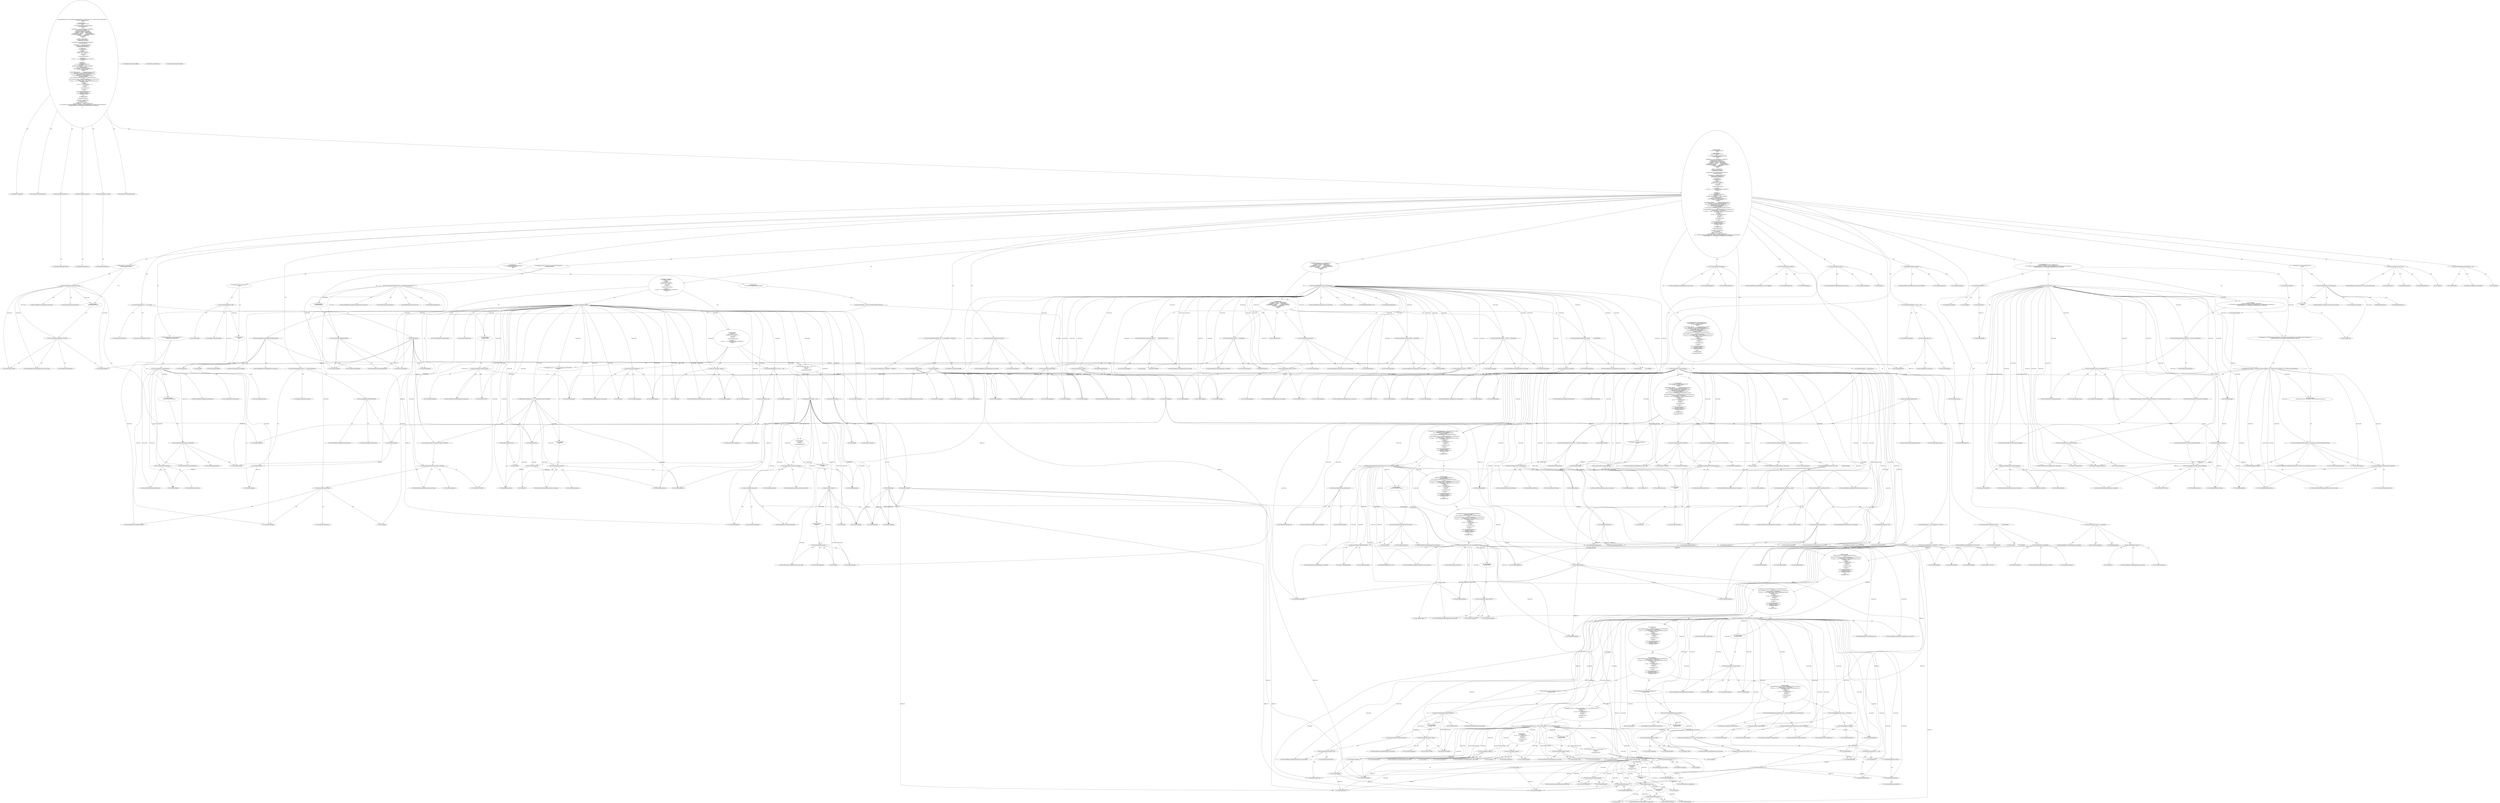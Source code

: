 digraph "printElementDecl#?,PrintWriter,String,Class" {
0 [label="2:CtTypeReferenceImpl@void" shape=ellipse]
1 [label="2:CtVirtualElement@printElementDecl" shape=ellipse]
2 [label="2:CtParameterImpl@PrintWriter out" shape=ellipse]
3 [label="2:CtTypeReferenceImpl@PrintWriter" shape=ellipse]
4 [label="2:CtParameterImpl@String name" shape=ellipse]
5 [label="2:CtTypeReferenceImpl@String" shape=ellipse]
6 [label="2:CtParameterImpl@Class element" shape=ellipse]
7 [label="2:CtTypeReferenceImpl@Class" shape=ellipse]
8 [label="2:CtTypeReferenceImpl@BuildException" shape=ellipse]
9 [label="3:CtExecutableReferenceImpl@containsKey(java.lang.String)" shape=ellipse]
10 [label="3:CtVirtualElement@containsKey" shape=ellipse]
11 [label="3:CtFieldReadImpl@visited" shape=ellipse]
12 [label="3:CtVariableReadImpl@name" shape=ellipse]
13 [label="3:CtInvocationImpl@visited.containsKey(name)" shape=ellipse]
14 [label="4:CtReturnImpl@return" shape=ellipse]
15 [label="3:CtBlockImpl@\{
    return;
\}" shape=ellipse]
16 [label="3:CtIfImpl@if (visited.containsKey(name)) \{
    return;
\}" shape=ellipse]
17 [label="6:CtExecutableReferenceImpl@put(java.lang.String,java.lang.String)" shape=ellipse]
18 [label="6:CtVirtualElement@put" shape=ellipse]
19 [label="6:CtFieldReadImpl@visited" shape=ellipse]
20 [label="6:CtVariableReadImpl@name" shape=ellipse]
21 [label="6:CtLiteralImpl@\"\"" shape=ellipse]
22 [label="6:CtInvocationImpl@visited.put(name, \"\")" shape=ellipse]
23 [label="7:CtTypeReferenceImpl@IntrospectionHelper" shape=ellipse]
24 [label="7:CtLiteralImpl@null" shape=ellipse]
25 [label="7:CtVirtualElement@ih" shape=ellipse]
26 [label="7:CtLocalVariableImpl@IntrospectionHelper ih = null" shape=ellipse]
27 [label="9:CtVariableWriteImpl@ih" shape=ellipse]
28 [label="9:CtExecutableReferenceImpl@getHelper(java.lang.Class)" shape=ellipse]
29 [label="9:CtVirtualElement@getHelper" shape=ellipse]
30 [label="9:CtTypeAccessImpl@IntrospectionHelper" shape=ellipse]
31 [label="9:CtVariableReadImpl@element" shape=ellipse]
32 [label="9:CtInvocationImpl@IntrospectionHelper.getHelper(element)" shape=ellipse]
33 [label="9:CtAssignmentImpl@ih = IntrospectionHelper.getHelper(element)" shape=ellipse]
34 [label="8:CtBlockImpl@\{
    ih = IntrospectionHelper.getHelper(element);
\}" shape=ellipse]
35 [label="10:CtVirtualElement@t" shape=ellipse]
36 [label="10:CtTypeReferenceImpl@Throwable" shape=ellipse]
37 [label="10:CtCatchVariableImpl@Throwable t" shape=ellipse]
38 [label="11:CtReturnImpl@return" shape=ellipse]
39 [label="10:CtBlockImpl@\{
    return;
\}" shape=ellipse]
40 [label="10:CtCatchImpl@ catch (Throwable t) \{
    return;
\}" shape=ellipse]
41 [label="8:CtTryImpl@try \{
    ih = IntrospectionHelper.getHelper(element);
\} catch (Throwable t) \{
    return;
\}" shape=ellipse]
42 [label="13:CtTypeReferenceImpl@StringBuffer" shape=ellipse]
43 [label="13:CtTypeReferenceImpl@StringBuffer" shape=ellipse]
44 [label="13:CtLiteralImpl@\"<!ELEMENT \"" shape=ellipse]
45 [label="13:CtConstructorCallImpl@new StringBuffer(\"<!ELEMENT \")" shape=ellipse]
46 [label="13:CtVirtualElement@sb" shape=ellipse]
47 [label="13:CtLocalVariableImpl@StringBuffer sb = new StringBuffer(\"<!ELEMENT \")" shape=ellipse]
48 [label="14:CtExecutableReferenceImpl@append(java.lang.String)" shape=ellipse]
49 [label="14:CtVirtualElement@append" shape=ellipse]
50 [label="14:CtExecutableReferenceImpl@append(java.lang.String)" shape=ellipse]
51 [label="14:CtVirtualElement@append" shape=ellipse]
52 [label="14:CtVariableReadImpl@sb" shape=ellipse]
53 [label="14:CtVariableReadImpl@name" shape=ellipse]
54 [label="14:CtInvocationImpl@sb.append(name)" shape=ellipse]
55 [label="14:CtLiteralImpl@\" \"" shape=ellipse]
56 [label="14:CtInvocationImpl@sb.append(name).append(\" \")" shape=ellipse]
57 [label="15:CtExecutableReferenceImpl@equals(java.lang.Object)" shape=ellipse]
58 [label="15:CtVirtualElement@equals" shape=ellipse]
59 [label="15:CtFieldReadImpl@Reference.class" shape=ellipse]
60 [label="15:CtVariableReadImpl@element" shape=ellipse]
61 [label="15:CtInvocationImpl@Reference.class.equals(element)" shape=ellipse]
62 [label="16:CtExecutableReferenceImpl@append(java.lang.Object)" shape=ellipse]
63 [label="16:CtVirtualElement@append" shape=ellipse]
64 [label="16:CtExecutableReferenceImpl@append(java.lang.String)" shape=ellipse]
65 [label="16:CtVirtualElement@append" shape=ellipse]
66 [label="16:CtVariableReadImpl@sb" shape=ellipse]
67 [label="16:CtLiteralImpl@\"EMPTY>\"" shape=ellipse]
68 [label="16:CtInvocationImpl@sb.append(\"EMPTY>\")" shape=ellipse]
69 [label="16:CtFieldReadImpl@lSep" shape=ellipse]
70 [label="16:CtInvocationImpl@sb.append(\"EMPTY>\").append(lSep)" shape=ellipse]
71 [label="17:CtExecutableReferenceImpl@append(java.lang.String)" shape=ellipse]
72 [label="17:CtVirtualElement@append" shape=ellipse]
73 [label="17:CtExecutableReferenceImpl@append(java.lang.String)" shape=ellipse]
74 [label="17:CtVirtualElement@append" shape=ellipse]
75 [label="17:CtVariableReadImpl@sb" shape=ellipse]
76 [label="17:CtLiteralImpl@\"<!ATTLIST \"" shape=ellipse]
77 [label="17:CtInvocationImpl@sb.append(\"<!ATTLIST \")" shape=ellipse]
78 [label="17:CtVariableReadImpl@name" shape=ellipse]
79 [label="17:CtInvocationImpl@sb.append(\"<!ATTLIST \").append(name)" shape=ellipse]
80 [label="18:CtExecutableReferenceImpl@append(java.lang.String)" shape=ellipse]
81 [label="18:CtVirtualElement@append" shape=ellipse]
82 [label="18:CtExecutableReferenceImpl@append(java.lang.Object)" shape=ellipse]
83 [label="18:CtVirtualElement@append" shape=ellipse]
84 [label="18:CtVariableReadImpl@sb" shape=ellipse]
85 [label="18:CtFieldReadImpl@lSep" shape=ellipse]
86 [label="18:CtInvocationImpl@sb.append(lSep)" shape=ellipse]
87 [label="18:CtLiteralImpl@\"          id ID #IMPLIED\"" shape=ellipse]
88 [label="18:CtInvocationImpl@sb.append(lSep).append(\"          id ID #IMPLIED\")" shape=ellipse]
89 [label="19:CtExecutableReferenceImpl@append(java.lang.String)" shape=ellipse]
90 [label="19:CtVirtualElement@append" shape=ellipse]
91 [label="19:CtExecutableReferenceImpl@append(java.lang.Object)" shape=ellipse]
92 [label="19:CtVirtualElement@append" shape=ellipse]
93 [label="19:CtVariableReadImpl@sb" shape=ellipse]
94 [label="19:CtFieldReadImpl@lSep" shape=ellipse]
95 [label="19:CtInvocationImpl@sb.append(lSep)" shape=ellipse]
96 [label="19:CtLiteralImpl@\"          refid IDREF #IMPLIED\"" shape=ellipse]
97 [label="19:CtInvocationImpl@sb.append(lSep).append(\"          refid IDREF #IMPLIED\")" shape=ellipse]
98 [label="20:CtExecutableReferenceImpl@append(java.lang.Object)" shape=ellipse]
99 [label="20:CtVirtualElement@append" shape=ellipse]
100 [label="20:CtExecutableReferenceImpl@append(java.lang.String)" shape=ellipse]
101 [label="20:CtVirtualElement@append" shape=ellipse]
102 [label="20:CtVariableReadImpl@sb" shape=ellipse]
103 [label="20:CtLiteralImpl@\">\"" shape=ellipse]
104 [label="20:CtInvocationImpl@sb.append(\">\")" shape=ellipse]
105 [label="20:CtFieldReadImpl@lSep" shape=ellipse]
106 [label="20:CtInvocationImpl@sb.append(\">\").append(lSep)" shape=ellipse]
107 [label="21:CtExecutableReferenceImpl@println(java.lang.StringBuffer)" shape=ellipse]
108 [label="21:CtVirtualElement@println" shape=ellipse]
109 [label="21:CtVariableReadImpl@out" shape=ellipse]
110 [label="21:CtVariableReadImpl@sb" shape=ellipse]
111 [label="21:CtInvocationImpl@out.println(sb)" shape=ellipse]
112 [label="22:CtReturnImpl@return" shape=ellipse]
113 [label="15:CtBlockImpl@\{
    sb.append(\"EMPTY>\").append(lSep);
    sb.append(\"<!ATTLIST \").append(name);
    sb.append(lSep).append(\"          id ID #IMPLIED\");
    sb.append(lSep).append(\"          refid IDREF #IMPLIED\");
    sb.append(\">\").append(lSep);
    out.println(sb);
    return;
\}" shape=ellipse]
114 [label="15:CtIfImpl@if (Reference.class.equals(element)) \{
    sb.append(\"EMPTY>\").append(lSep);
    sb.append(\"<!ATTLIST \").append(name);
    sb.append(lSep).append(\"          id ID #IMPLIED\");
    sb.append(lSep).append(\"          refid IDREF #IMPLIED\");
    sb.append(\">\").append(lSep);
    out.println(sb);
    return;
\}" shape=ellipse]
115 [label="24:CtTypeReferenceImpl@Vector" shape=ellipse]
116 [label="24:CtTypeReferenceImpl@Vector" shape=ellipse]
117 [label="24:CtConstructorCallImpl@new Vector()" shape=ellipse]
118 [label="24:CtVirtualElement@v" shape=ellipse]
119 [label="24:CtLocalVariableImpl@Vector v = new Vector()" shape=ellipse]
120 [label="25:CtExecutableReferenceImpl@supportsCharacters()" shape=ellipse]
121 [label="25:CtVirtualElement@supportsCharacters" shape=ellipse]
122 [label="25:CtVariableReadImpl@ih" shape=ellipse]
123 [label="25:CtInvocationImpl@ih.supportsCharacters()" shape=ellipse]
124 [label="26:CtExecutableReferenceImpl@addElement(java.lang.String)" shape=ellipse]
125 [label="26:CtVirtualElement@addElement" shape=ellipse]
126 [label="26:CtVariableReadImpl@v" shape=ellipse]
127 [label="26:CtLiteralImpl@\"#PCDATA\"" shape=ellipse]
128 [label="26:CtInvocationImpl@v.addElement(\"#PCDATA\")" shape=ellipse]
129 [label="25:CtBlockImpl@\{
    v.addElement(\"#PCDATA\");
\}" shape=ellipse]
130 [label="25:CtIfImpl@if (ih.supportsCharacters()) \{
    v.addElement(\"#PCDATA\");
\}" shape=ellipse]
131 [label="28:CtExecutableReferenceImpl@isAssignableFrom(java.lang.Class)" shape=ellipse]
132 [label="28:CtVirtualElement@isAssignableFrom" shape=ellipse]
133 [label="28:CtFieldReadImpl@TaskContainer.class" shape=ellipse]
134 [label="28:CtVariableReadImpl@element" shape=ellipse]
135 [label="28:CtInvocationImpl@TaskContainer.class.isAssignableFrom(element)" shape=ellipse]
136 [label="29:CtExecutableReferenceImpl@addElement()" shape=ellipse]
137 [label="29:CtVirtualElement@addElement" shape=ellipse]
138 [label="29:CtVariableReadImpl@v" shape=ellipse]
139 [label="29:CtTypeAccessImpl@TASKS" shape=ellipse]
140 [label="29:CtInvocationImpl@v.addElement(TASKS)" shape=ellipse]
141 [label="28:CtBlockImpl@\{
    v.addElement(TASKS);
\}" shape=ellipse]
142 [label="28:CtIfImpl@if (TaskContainer.class.isAssignableFrom(element)) \{
    v.addElement(TASKS);
\}" shape=ellipse]
143 [label="31:CtTypeReferenceImpl@Enumeration" shape=ellipse]
144 [label="31:CtExecutableReferenceImpl@getNestedElements()" shape=ellipse]
145 [label="31:CtVirtualElement@getNestedElements" shape=ellipse]
146 [label="31:CtVariableReadImpl@ih" shape=ellipse]
147 [label="31:CtInvocationImpl@ih.getNestedElements()" shape=ellipse]
148 [label="31:CtVirtualElement@e" shape=ellipse]
149 [label="31:CtLocalVariableImpl@Enumeration e = ih.getNestedElements()" shape=ellipse]
150 [label="32:CtExecutableReferenceImpl@hasMoreElements()" shape=ellipse]
151 [label="32:CtVirtualElement@hasMoreElements" shape=ellipse]
152 [label="32:CtVariableReadImpl@e" shape=ellipse]
153 [label="32:CtInvocationImpl@e.hasMoreElements()" shape=ellipse]
154 [label="33:CtExecutableReferenceImpl@addElement()" shape=ellipse]
155 [label="33:CtVirtualElement@addElement" shape=ellipse]
156 [label="33:CtVariableReadImpl@v" shape=ellipse]
157 [label="33:CtExecutableReferenceImpl@nextElement()" shape=ellipse]
158 [label="33:CtVirtualElement@nextElement" shape=ellipse]
159 [label="33:CtVariableReadImpl@e" shape=ellipse]
160 [label="33:CtInvocationImpl@e.nextElement()" shape=ellipse]
161 [label="33:CtInvocationImpl@v.addElement(e.nextElement())" shape=ellipse]
162 [label="32:CtBlockImpl@\{
    v.addElement(e.nextElement());
\}" shape=ellipse]
163 [label="32:CtWhileImpl@while (e.hasMoreElements()) \{
    v.addElement(e.nextElement());
\} " shape=ellipse]
164 [label="35:CtExecutableReferenceImpl@isEmpty()" shape=ellipse]
165 [label="35:CtVirtualElement@isEmpty" shape=ellipse]
166 [label="35:CtVariableReadImpl@v" shape=ellipse]
167 [label="35:CtInvocationImpl@v.isEmpty()" shape=ellipse]
168 [label="36:CtExecutableReferenceImpl@append(java.lang.String)" shape=ellipse]
169 [label="36:CtVirtualElement@append" shape=ellipse]
170 [label="36:CtVariableReadImpl@sb" shape=ellipse]
171 [label="36:CtLiteralImpl@\"EMPTY\"" shape=ellipse]
172 [label="36:CtInvocationImpl@sb.append(\"EMPTY\")" shape=ellipse]
173 [label="35:CtBlockImpl@\{
    sb.append(\"EMPTY\");
\}" shape=ellipse]
174 [label="38:CtExecutableReferenceImpl@append(java.lang.String)" shape=ellipse]
175 [label="38:CtVirtualElement@append" shape=ellipse]
176 [label="38:CtVariableReadImpl@sb" shape=ellipse]
177 [label="38:CtLiteralImpl@\"(\"" shape=ellipse]
178 [label="38:CtInvocationImpl@sb.append(\"(\")" shape=ellipse]
179 [label="39:CtTypeReferenceImpl@int" shape=ellipse]
180 [label="39:CtExecutableReferenceImpl@size()" shape=ellipse]
181 [label="39:CtVirtualElement@size" shape=ellipse]
182 [label="39:CtVariableReadImpl@v" shape=ellipse]
183 [label="39:CtInvocationImpl@v.size()" shape=ellipse]
184 [label="39:CtVirtualElement@count" shape=ellipse]
185 [label="39:CtLocalVariableImpl@final int count = v.size()" shape=ellipse]
186 [label="40:CtTypeReferenceImpl@int" shape=ellipse]
187 [label="40:CtLiteralImpl@0" shape=ellipse]
188 [label="40:CtVirtualElement@i" shape=ellipse]
189 [label="40:CtLocalVariableImpl@int i = 0" shape=ellipse]
190 [label="40:CtVariableReadImpl@i" shape=ellipse]
191 [label="40:CtVariableReadImpl@count" shape=ellipse]
192 [label="40:CtBinaryOperatorImpl@i < count" shape=ellipse]
193 [label="40:CtVariableWriteImpl@i" shape=ellipse]
194 [label="40:CtUnaryOperatorImpl@i++" shape=ellipse]
195 [label="41:CtVariableReadImpl@i" shape=ellipse]
196 [label="41:CtLiteralImpl@0" shape=ellipse]
197 [label="41:CtBinaryOperatorImpl@i != 0" shape=ellipse]
198 [label="42:CtExecutableReferenceImpl@append(java.lang.String)" shape=ellipse]
199 [label="42:CtVirtualElement@append" shape=ellipse]
200 [label="42:CtVariableReadImpl@sb" shape=ellipse]
201 [label="42:CtLiteralImpl@\" | \"" shape=ellipse]
202 [label="42:CtInvocationImpl@sb.append(\" | \")" shape=ellipse]
203 [label="41:CtBlockImpl@\{
    sb.append(\" | \");
\}" shape=ellipse]
204 [label="41:CtIfImpl@if (i != 0) \{
    sb.append(\" | \");
\}" shape=ellipse]
205 [label="44:CtExecutableReferenceImpl@append(java.lang.Object)" shape=ellipse]
206 [label="44:CtVirtualElement@append" shape=ellipse]
207 [label="44:CtVariableReadImpl@sb" shape=ellipse]
208 [label="44:CtExecutableReferenceImpl@elementAt(int)" shape=ellipse]
209 [label="44:CtVirtualElement@elementAt" shape=ellipse]
210 [label="44:CtVariableReadImpl@v" shape=ellipse]
211 [label="44:CtVariableReadImpl@i" shape=ellipse]
212 [label="44:CtInvocationImpl@v.elementAt(i)" shape=ellipse]
213 [label="44:CtInvocationImpl@sb.append(v.elementAt(i))" shape=ellipse]
214 [label="40:CtBlockImpl@\{
    if (i != 0) \{
        sb.append(\" | \");
    \}
    sb.append(v.elementAt(i));
\}" shape=ellipse]
215 [label="40:CtForImpl@for (int i = 0; i < count; i++) \{
    if (i != 0) \{
        sb.append(\" | \");
    \}
    sb.append(v.elementAt(i));
\}" shape=ellipse]
216 [label="46:CtExecutableReferenceImpl@append(java.lang.String)" shape=ellipse]
217 [label="46:CtVirtualElement@append" shape=ellipse]
218 [label="46:CtVariableReadImpl@sb" shape=ellipse]
219 [label="46:CtLiteralImpl@\")\"" shape=ellipse]
220 [label="46:CtInvocationImpl@sb.append(\")\")" shape=ellipse]
221 [label="47:CtVariableReadImpl@count" shape=ellipse]
222 [label="47:CtLiteralImpl@1" shape=ellipse]
223 [label="47:CtBinaryOperatorImpl@(count > 1)" shape=ellipse]
224 [label="47:CtExecutableReferenceImpl@equals(java.lang.String)" shape=ellipse]
225 [label="47:CtVirtualElement@equals" shape=ellipse]
226 [label="47:CtExecutableReferenceImpl@elementAt(int)" shape=ellipse]
227 [label="47:CtVirtualElement@elementAt" shape=ellipse]
228 [label="47:CtVariableReadImpl@v" shape=ellipse]
229 [label="47:CtLiteralImpl@0" shape=ellipse]
230 [label="47:CtInvocationImpl@v.elementAt(0)" shape=ellipse]
231 [label="47:CtLiteralImpl@\"#PCDATA\"" shape=ellipse]
232 [label="47:CtInvocationImpl@v.elementAt(0).equals(\"#PCDATA\")" shape=ellipse]
233 [label="47:CtUnaryOperatorImpl@(!v.elementAt(0).equals(\"#PCDATA\"))" shape=ellipse]
234 [label="47:CtBinaryOperatorImpl@(count > 1) || (!v.elementAt(0).equals(\"#PCDATA\"))" shape=ellipse]
235 [label="48:CtExecutableReferenceImpl@append(java.lang.String)" shape=ellipse]
236 [label="48:CtVirtualElement@append" shape=ellipse]
237 [label="48:CtVariableReadImpl@sb" shape=ellipse]
238 [label="48:CtLiteralImpl@\"*\"" shape=ellipse]
239 [label="48:CtInvocationImpl@sb.append(\"*\")" shape=ellipse]
240 [label="47:CtBlockImpl@\{
    sb.append(\"*\");
\}" shape=ellipse]
241 [label="47:CtIfImpl@if ((count > 1) || (!v.elementAt(0).equals(\"#PCDATA\"))) \{
    sb.append(\"*\");
\}" shape=ellipse]
242 [label="37:CtBlockImpl@\{
    sb.append(\"(\");
    final int count = v.size();
    for (int i = 0; i < count; i++) \{
        if (i != 0) \{
            sb.append(\" | \");
        \}
        sb.append(v.elementAt(i));
    \}
    sb.append(\")\");
    if ((count > 1) || (!v.elementAt(0).equals(\"#PCDATA\"))) \{
        sb.append(\"*\");
    \}
\}" shape=ellipse]
243 [label="35:CtIfImpl@if (v.isEmpty()) \{
    sb.append(\"EMPTY\");
\} else \{
    sb.append(\"(\");
    final int count = v.size();
    for (int i = 0; i < count; i++) \{
        if (i != 0) \{
            sb.append(\" | \");
        \}
        sb.append(v.elementAt(i));
    \}
    sb.append(\")\");
    if ((count > 1) || (!v.elementAt(0).equals(\"#PCDATA\"))) \{
        sb.append(\"*\");
    \}
\}" shape=ellipse]
244 [label="51:CtExecutableReferenceImpl@append(java.lang.String)" shape=ellipse]
245 [label="51:CtVirtualElement@append" shape=ellipse]
246 [label="51:CtVariableReadImpl@sb" shape=ellipse]
247 [label="51:CtLiteralImpl@\">\"" shape=ellipse]
248 [label="51:CtInvocationImpl@sb.append(\">\")" shape=ellipse]
249 [label="52:CtExecutableReferenceImpl@println(java.lang.StringBuffer)" shape=ellipse]
250 [label="52:CtVirtualElement@println" shape=ellipse]
251 [label="52:CtVariableReadImpl@out" shape=ellipse]
252 [label="52:CtVariableReadImpl@sb" shape=ellipse]
253 [label="52:CtInvocationImpl@out.println(sb)" shape=ellipse]
254 [label="53:CtVariableWriteImpl@sb" shape=ellipse]
255 [label="53:CtTypeReferenceImpl@StringBuffer" shape=ellipse]
256 [label="53:CtLiteralImpl@\"<!ATTLIST \"" shape=ellipse]
257 [label="53:CtConstructorCallImpl@new StringBuffer(\"<!ATTLIST \")" shape=ellipse]
258 [label="53:CtAssignmentImpl@sb = new StringBuffer(\"<!ATTLIST \")" shape=ellipse]
259 [label="54:CtExecutableReferenceImpl@append(java.lang.String)" shape=ellipse]
260 [label="54:CtVirtualElement@append" shape=ellipse]
261 [label="54:CtVariableReadImpl@sb" shape=ellipse]
262 [label="54:CtVariableReadImpl@name" shape=ellipse]
263 [label="54:CtInvocationImpl@sb.append(name)" shape=ellipse]
264 [label="55:CtExecutableReferenceImpl@append(java.lang.String)" shape=ellipse]
265 [label="55:CtVirtualElement@append" shape=ellipse]
266 [label="55:CtExecutableReferenceImpl@append(java.lang.Object)" shape=ellipse]
267 [label="55:CtVirtualElement@append" shape=ellipse]
268 [label="55:CtVariableReadImpl@sb" shape=ellipse]
269 [label="55:CtFieldReadImpl@lSep" shape=ellipse]
270 [label="55:CtInvocationImpl@sb.append(lSep)" shape=ellipse]
271 [label="55:CtLiteralImpl@\"          id ID #IMPLIED\"" shape=ellipse]
272 [label="55:CtInvocationImpl@sb.append(lSep).append(\"          id ID #IMPLIED\")" shape=ellipse]
273 [label="56:CtVariableWriteImpl@e" shape=ellipse]
274 [label="56:CtExecutableReferenceImpl@getAttributes()" shape=ellipse]
275 [label="56:CtVirtualElement@getAttributes" shape=ellipse]
276 [label="56:CtVariableReadImpl@ih" shape=ellipse]
277 [label="56:CtInvocationImpl@ih.getAttributes()" shape=ellipse]
278 [label="56:CtAssignmentImpl@e = ih.getAttributes()" shape=ellipse]
279 [label="57:CtExecutableReferenceImpl@hasMoreElements()" shape=ellipse]
280 [label="57:CtVirtualElement@hasMoreElements" shape=ellipse]
281 [label="57:CtVariableReadImpl@e" shape=ellipse]
282 [label="57:CtInvocationImpl@e.hasMoreElements()" shape=ellipse]
283 [label="58:CtTypeReferenceImpl@String" shape=ellipse]
284 [label="58:CtExecutableReferenceImpl@nextElement()" shape=ellipse]
285 [label="58:CtVirtualElement@nextElement" shape=ellipse]
286 [label="58:CtVariableReadImpl@e" shape=ellipse]
287 [label="58:CtInvocationImpl@((String) (e.nextElement()))" shape=ellipse]
288 [label="58:CtTypeReferenceImpl@String" shape=ellipse]
289 [label="58:CtVirtualElement@attrName" shape=ellipse]
290 [label="58:CtLocalVariableImpl@String attrName = ((String) (e.nextElement()))" shape=ellipse]
291 [label="59:CtExecutableReferenceImpl@equals(java.lang.Object)" shape=ellipse]
292 [label="59:CtVirtualElement@equals" shape=ellipse]
293 [label="59:CtLiteralImpl@\"id\"" shape=ellipse]
294 [label="59:CtVariableReadImpl@attrName" shape=ellipse]
295 [label="59:CtInvocationImpl@\"id\".equals(attrName)" shape=ellipse]
296 [label="60:CtContinueImpl@continue" shape=ellipse]
297 [label="59:CtBlockImpl@\{
    continue;
\}" shape=ellipse]
298 [label="59:CtIfImpl@if (\"id\".equals(attrName)) \{
    continue;
\}" shape=ellipse]
299 [label="62:CtExecutableReferenceImpl@append(java.lang.String)" shape=ellipse]
300 [label="62:CtVirtualElement@append" shape=ellipse]
301 [label="62:CtExecutableReferenceImpl@append(java.lang.String)" shape=ellipse]
302 [label="62:CtVirtualElement@append" shape=ellipse]
303 [label="62:CtExecutableReferenceImpl@append(java.lang.String)" shape=ellipse]
304 [label="62:CtVirtualElement@append" shape=ellipse]
305 [label="62:CtExecutableReferenceImpl@append(java.lang.Object)" shape=ellipse]
306 [label="62:CtVirtualElement@append" shape=ellipse]
307 [label="62:CtVariableReadImpl@sb" shape=ellipse]
308 [label="62:CtFieldReadImpl@lSep" shape=ellipse]
309 [label="62:CtInvocationImpl@sb.append(lSep)" shape=ellipse]
310 [label="62:CtLiteralImpl@\"          \"" shape=ellipse]
311 [label="62:CtInvocationImpl@sb.append(lSep).append(\"          \")" shape=ellipse]
312 [label="62:CtVariableReadImpl@attrName" shape=ellipse]
313 [label="62:CtInvocationImpl@sb.append(lSep).append(\"          \").append(attrName)" shape=ellipse]
314 [label="62:CtLiteralImpl@\" \"" shape=ellipse]
315 [label="62:CtInvocationImpl@sb.append(lSep).append(\"          \").append(attrName).append(\" \")" shape=ellipse]
316 [label="63:CtTypeReferenceImpl@Class" shape=ellipse]
317 [label="63:CtExecutableReferenceImpl@getAttributeType(java.lang.String)" shape=ellipse]
318 [label="63:CtVirtualElement@getAttributeType" shape=ellipse]
319 [label="63:CtVariableReadImpl@ih" shape=ellipse]
320 [label="63:CtVariableReadImpl@attrName" shape=ellipse]
321 [label="63:CtInvocationImpl@ih.getAttributeType(attrName)" shape=ellipse]
322 [label="63:CtVirtualElement@type" shape=ellipse]
323 [label="63:CtLocalVariableImpl@Class type = ih.getAttributeType(attrName)" shape=ellipse]
324 [label="64:CtExecutableReferenceImpl@equals(java.lang.Object)" shape=ellipse]
325 [label="64:CtVirtualElement@equals" shape=ellipse]
326 [label="64:CtVariableReadImpl@type" shape=ellipse]
327 [label="64:CtFieldReadImpl@Boolean.class" shape=ellipse]
328 [label="64:CtInvocationImpl@type.equals(Boolean.class)" shape=ellipse]
329 [label="64:CtExecutableReferenceImpl@equals(java.lang.Object)" shape=ellipse]
330 [label="64:CtVirtualElement@equals" shape=ellipse]
331 [label="64:CtVariableReadImpl@type" shape=ellipse]
332 [label="64:CtTypeAccessImpl@Boolean" shape=ellipse]
333 [label="64:CtFieldReadImpl@Boolean.TYPE" shape=ellipse]
334 [label="64:CtFieldReferenceImpl@java.lang.Boolean.TYPE" shape=ellipse]
335 [label="64:CtInvocationImpl@type.equals(Boolean.TYPE)" shape=ellipse]
336 [label="64:CtBinaryOperatorImpl@type.equals(Boolean.class) || type.equals(Boolean.TYPE)" shape=ellipse]
337 [label="65:CtExecutableReferenceImpl@append(java.lang.String)" shape=ellipse]
338 [label="65:CtVirtualElement@append" shape=ellipse]
339 [label="65:CtExecutableReferenceImpl@append(java.lang.Object)" shape=ellipse]
340 [label="65:CtVirtualElement@append" shape=ellipse]
341 [label="65:CtVariableReadImpl@sb" shape=ellipse]
342 [label="65:CtTypeAccessImpl@BOOLEAN" shape=ellipse]
343 [label="65:CtInvocationImpl@sb.append(BOOLEAN)" shape=ellipse]
344 [label="65:CtLiteralImpl@\" \"" shape=ellipse]
345 [label="65:CtInvocationImpl@sb.append(BOOLEAN).append(\" \")" shape=ellipse]
346 [label="64:CtBlockImpl@\{
    sb.append(BOOLEAN).append(\" \");
\}" shape=ellipse]
347 [label="66:CtExecutableReferenceImpl@isAssignableFrom(java.lang.Class)" shape=ellipse]
348 [label="66:CtVirtualElement@isAssignableFrom" shape=ellipse]
349 [label="66:CtFieldReadImpl@Reference.class" shape=ellipse]
350 [label="66:CtVariableReadImpl@type" shape=ellipse]
351 [label="66:CtInvocationImpl@Reference.class.isAssignableFrom(type)" shape=ellipse]
352 [label="67:CtExecutableReferenceImpl@append(java.lang.String)" shape=ellipse]
353 [label="67:CtVirtualElement@append" shape=ellipse]
354 [label="67:CtVariableReadImpl@sb" shape=ellipse]
355 [label="67:CtLiteralImpl@\"IDREF \"" shape=ellipse]
356 [label="67:CtInvocationImpl@sb.append(\"IDREF \")" shape=ellipse]
357 [label="66:CtBlockImpl@\{
    sb.append(\"IDREF \");
\}" shape=ellipse]
358 [label="68:CtExecutableReferenceImpl@isAssignableFrom(java.lang.Class)" shape=ellipse]
359 [label="68:CtVirtualElement@isAssignableFrom" shape=ellipse]
360 [label="68:CtFieldReadImpl@EnumeratedAttribute.class" shape=ellipse]
361 [label="68:CtVariableReadImpl@type" shape=ellipse]
362 [label="68:CtInvocationImpl@EnumeratedAttribute.class.isAssignableFrom(type)" shape=ellipse]
363 [label="70:CtTypeReferenceImpl@EnumeratedAttribute" shape=ellipse]
364 [label="70:CtExecutableReferenceImpl@newInstance()" shape=ellipse]
365 [label="70:CtVirtualElement@newInstance" shape=ellipse]
366 [label="70:CtVariableReadImpl@type" shape=ellipse]
367 [label="70:CtInvocationImpl@((EnumeratedAttribute) (type.newInstance()))" shape=ellipse]
368 [label="70:CtTypeReferenceImpl@EnumeratedAttribute" shape=ellipse]
369 [label="70:CtVirtualElement@ea" shape=ellipse]
370 [label="70:CtLocalVariableImpl@EnumeratedAttribute ea = ((EnumeratedAttribute) (type.newInstance()))" shape=ellipse]
371 [label="71:CtVirtualElement@String[]" shape=ellipse]
372 [label="71:CtArrayTypeReferenceImpl@String[]" shape=ellipse]
373 [label="71:CtExecutableReferenceImpl@getValues()" shape=ellipse]
374 [label="71:CtVirtualElement@getValues" shape=ellipse]
375 [label="71:CtVariableReadImpl@ea" shape=ellipse]
376 [label="71:CtInvocationImpl@ea.getValues()" shape=ellipse]
377 [label="71:CtVirtualElement@values" shape=ellipse]
378 [label="71:CtLocalVariableImpl@String[] values = ea.getValues()" shape=ellipse]
379 [label="72:CtVariableReadImpl@values" shape=ellipse]
380 [label="72:CtLiteralImpl@null" shape=ellipse]
381 [label="72:CtBinaryOperatorImpl@(values == null)" shape=ellipse]
382 [label="72:CtVariableReadImpl@values" shape=ellipse]
383 [label="72:CtLocalVariableReferenceImpl@values" shape=ellipse]
384 [label="72:CtFieldReadImpl@values.length" shape=ellipse]
385 [label="72:CtLiteralImpl@0" shape=ellipse]
386 [label="72:CtBinaryOperatorImpl@(values.length == 0)" shape=ellipse]
387 [label="72:CtBinaryOperatorImpl@((values == null) || (values.length == 0))" shape=ellipse]
388 [label="72:CtExecutableReferenceImpl@areNmtokens(java.lang.String[])" shape=ellipse]
389 [label="72:CtVirtualElement@areNmtokens" shape=ellipse]
390 [label="72:CtVariableReadImpl@values" shape=ellipse]
391 [label="72:CtInvocationImpl@areNmtokens(values)" shape=ellipse]
392 [label="72:CtUnaryOperatorImpl@(!areNmtokens(values))" shape=ellipse]
393 [label="72:CtBinaryOperatorImpl@((values == null) || (values.length == 0)) || (!areNmtokens(values))" shape=ellipse]
394 [label="73:CtExecutableReferenceImpl@append(java.lang.String)" shape=ellipse]
395 [label="73:CtVirtualElement@append" shape=ellipse]
396 [label="73:CtVariableReadImpl@sb" shape=ellipse]
397 [label="73:CtLiteralImpl@\"CDATA \"" shape=ellipse]
398 [label="73:CtInvocationImpl@sb.append(\"CDATA \")" shape=ellipse]
399 [label="72:CtBlockImpl@\{
    sb.append(\"CDATA \");
\}" shape=ellipse]
400 [label="75:CtExecutableReferenceImpl@append(java.lang.String)" shape=ellipse]
401 [label="75:CtVirtualElement@append" shape=ellipse]
402 [label="75:CtVariableReadImpl@sb" shape=ellipse]
403 [label="75:CtLiteralImpl@\"(\"" shape=ellipse]
404 [label="75:CtInvocationImpl@sb.append(\"(\")" shape=ellipse]
405 [label="76:CtTypeReferenceImpl@int" shape=ellipse]
406 [label="76:CtLiteralImpl@0" shape=ellipse]
407 [label="76:CtVirtualElement@i" shape=ellipse]
408 [label="76:CtLocalVariableImpl@int i = 0" shape=ellipse]
409 [label="76:CtVariableReadImpl@i" shape=ellipse]
410 [label="76:CtVariableReadImpl@values" shape=ellipse]
411 [label="76:CtLocalVariableReferenceImpl@values" shape=ellipse]
412 [label="76:CtFieldReadImpl@values.length" shape=ellipse]
413 [label="76:CtBinaryOperatorImpl@i < values.length" shape=ellipse]
414 [label="76:CtVariableWriteImpl@i" shape=ellipse]
415 [label="76:CtUnaryOperatorImpl@i++" shape=ellipse]
416 [label="77:CtVariableReadImpl@i" shape=ellipse]
417 [label="77:CtLiteralImpl@0" shape=ellipse]
418 [label="77:CtBinaryOperatorImpl@i != 0" shape=ellipse]
419 [label="78:CtExecutableReferenceImpl@append(java.lang.String)" shape=ellipse]
420 [label="78:CtVirtualElement@append" shape=ellipse]
421 [label="78:CtVariableReadImpl@sb" shape=ellipse]
422 [label="78:CtLiteralImpl@\" | \"" shape=ellipse]
423 [label="78:CtInvocationImpl@sb.append(\" | \")" shape=ellipse]
424 [label="77:CtBlockImpl@\{
    sb.append(\" | \");
\}" shape=ellipse]
425 [label="77:CtIfImpl@if (i != 0) \{
    sb.append(\" | \");
\}" shape=ellipse]
426 [label="80:CtExecutableReferenceImpl@append(java.lang.String)" shape=ellipse]
427 [label="80:CtVirtualElement@append" shape=ellipse]
428 [label="80:CtVariableReadImpl@sb" shape=ellipse]
429 [label="80:CtVariableReadImpl@values" shape=ellipse]
430 [label="80:CtVariableReadImpl@i" shape=ellipse]
431 [label="80:CtArrayReadImpl@values[i]" shape=ellipse]
432 [label="80:CtInvocationImpl@sb.append(values[i])" shape=ellipse]
433 [label="76:CtBlockImpl@\{
    if (i != 0) \{
        sb.append(\" | \");
    \}
    sb.append(values[i]);
\}" shape=ellipse]
434 [label="76:CtForImpl@for (int i = 0; i < values.length; i++) \{
    if (i != 0) \{
        sb.append(\" | \");
    \}
    sb.append(values[i]);
\}" shape=ellipse]
435 [label="82:CtExecutableReferenceImpl@append(java.lang.String)" shape=ellipse]
436 [label="82:CtVirtualElement@append" shape=ellipse]
437 [label="82:CtVariableReadImpl@sb" shape=ellipse]
438 [label="82:CtLiteralImpl@\") \"" shape=ellipse]
439 [label="82:CtInvocationImpl@sb.append(\") \")" shape=ellipse]
440 [label="74:CtBlockImpl@\{
    sb.append(\"(\");
    for (int i = 0; i < values.length; i++) \{
        if (i != 0) \{
            sb.append(\" | \");
        \}
        sb.append(values[i]);
    \}
    sb.append(\") \");
\}" shape=ellipse]
441 [label="72:CtIfImpl@if (((values == null) || (values.length == 0)) || (!areNmtokens(values))) \{
    sb.append(\"CDATA \");
\} else \{
    sb.append(\"(\");
    for (int i = 0; i < values.length; i++) \{
        if (i != 0) \{
            sb.append(\" | \");
        \}
        sb.append(values[i]);
    \}
    sb.append(\") \");
\}" shape=ellipse]
442 [label="69:CtBlockImpl@\{
    EnumeratedAttribute ea = ((EnumeratedAttribute) (type.newInstance()));
    String[] values = ea.getValues();
    if (((values == null) || (values.length == 0)) || (!areNmtokens(values))) \{
        sb.append(\"CDATA \");
    \} else \{
        sb.append(\"(\");
        for (int i = 0; i < values.length; i++) \{
            if (i != 0) \{
                sb.append(\" | \");
            \}
            sb.append(values[i]);
        \}
        sb.append(\") \");
    \}
\}" shape=ellipse]
443 [label="84:CtVirtualElement@ie" shape=ellipse]
444 [label="84:CtTypeReferenceImpl@InstantiationException" shape=ellipse]
445 [label="84:CtCatchVariableImpl@InstantiationException ie" shape=ellipse]
446 [label="85:CtExecutableReferenceImpl@append(java.lang.String)" shape=ellipse]
447 [label="85:CtVirtualElement@append" shape=ellipse]
448 [label="85:CtVariableReadImpl@sb" shape=ellipse]
449 [label="85:CtLiteralImpl@\"CDATA \"" shape=ellipse]
450 [label="85:CtInvocationImpl@sb.append(\"CDATA \")" shape=ellipse]
451 [label="84:CtBlockImpl@\{
    sb.append(\"CDATA \");
\}" shape=ellipse]
452 [label="84:CtCatchImpl@ catch (InstantiationException ie) \{
    sb.append(\"CDATA \");
\}" shape=ellipse]
453 [label="86:CtVirtualElement@ie" shape=ellipse]
454 [label="86:CtTypeReferenceImpl@IllegalAccessException" shape=ellipse]
455 [label="86:CtCatchVariableImpl@IllegalAccessException ie" shape=ellipse]
456 [label="87:CtExecutableReferenceImpl@append(java.lang.String)" shape=ellipse]
457 [label="87:CtVirtualElement@append" shape=ellipse]
458 [label="87:CtVariableReadImpl@sb" shape=ellipse]
459 [label="87:CtLiteralImpl@\"CDATA \"" shape=ellipse]
460 [label="87:CtInvocationImpl@sb.append(\"CDATA \")" shape=ellipse]
461 [label="86:CtBlockImpl@\{
    sb.append(\"CDATA \");
\}" shape=ellipse]
462 [label="86:CtCatchImpl@ catch (IllegalAccessException ie) \{
    sb.append(\"CDATA \");
\}" shape=ellipse]
463 [label="69:CtTryImpl@try \{
    EnumeratedAttribute ea = ((EnumeratedAttribute) (type.newInstance()));
    String[] values = ea.getValues();
    if (((values == null) || (values.length == 0)) || (!areNmtokens(values))) \{
        sb.append(\"CDATA \");
    \} else \{
        sb.append(\"(\");
        for (int i = 0; i < values.length; i++) \{
            if (i != 0) \{
                sb.append(\" | \");
            \}
            sb.append(values[i]);
        \}
        sb.append(\") \");
    \}
\} catch (InstantiationException ie) \{
    sb.append(\"CDATA \");
\} catch (IllegalAccessException ie) \{
    sb.append(\"CDATA \");
\}" shape=ellipse]
464 [label="68:CtBlockImpl@\{
    try \{
        EnumeratedAttribute ea = ((EnumeratedAttribute) (type.newInstance()));
        String[] values = ea.getValues();
        if (((values == null) || (values.length == 0)) || (!areNmtokens(values))) \{
            sb.append(\"CDATA \");
        \} else \{
            sb.append(\"(\");
            for (int i = 0; i < values.length; i++) \{
                if (i != 0) \{
                    sb.append(\" | \");
                \}
                sb.append(values[i]);
            \}
            sb.append(\") \");
        \}
    \} catch (InstantiationException ie) \{
        sb.append(\"CDATA \");
    \} catch (IllegalAccessException ie) \{
        sb.append(\"CDATA \");
    \}
\}" shape=ellipse]
465 [label="90:CtExecutableReferenceImpl@append(java.lang.String)" shape=ellipse]
466 [label="90:CtVirtualElement@append" shape=ellipse]
467 [label="90:CtVariableReadImpl@sb" shape=ellipse]
468 [label="90:CtLiteralImpl@\"CDATA \"" shape=ellipse]
469 [label="90:CtInvocationImpl@sb.append(\"CDATA \")" shape=ellipse]
470 [label="89:CtBlockImpl@\{
    sb.append(\"CDATA \");
\}" shape=ellipse]
471 [label="68:CtIfImpl@if (EnumeratedAttribute.class.isAssignableFrom(type)) \{
    try \{
        EnumeratedAttribute ea = ((EnumeratedAttribute) (type.newInstance()));
        String[] values = ea.getValues();
        if (((values == null) || (values.length == 0)) || (!areNmtokens(values))) \{
            sb.append(\"CDATA \");
        \} else \{
            sb.append(\"(\");
            for (int i = 0; i < values.length; i++) \{
                if (i != 0) \{
                    sb.append(\" | \");
                \}
                sb.append(values[i]);
            \}
            sb.append(\") \");
        \}
    \} catch (InstantiationException ie) \{
        sb.append(\"CDATA \");
    \} catch (IllegalAccessException ie) \{
        sb.append(\"CDATA \");
    \}
\} else \{
    sb.append(\"CDATA \");
\}" shape=ellipse]
472 [label="68:CtBlockImpl@
    if (EnumeratedAttribute.class.isAssignableFrom(type)) \{
        try \{
            EnumeratedAttribute ea = ((EnumeratedAttribute) (type.newInstance()));
            String[] values = ea.getValues();
            if (((values == null) || (values.length == 0)) || (!areNmtokens(values))) \{
                sb.append(\"CDATA \");
            \} else \{
                sb.append(\"(\");
                for (int i = 0; i < values.length; i++) \{
                    if (i != 0) \{
                        sb.append(\" | \");
                    \}
                    sb.append(values[i]);
                \}
                sb.append(\") \");
            \}
        \} catch (InstantiationException ie) \{
            sb.append(\"CDATA \");
        \} catch (IllegalAccessException ie) \{
            sb.append(\"CDATA \");
        \}
    \} else \{
        sb.append(\"CDATA \");
    \}
" shape=ellipse]
473 [label="66:CtIfImpl@if (Reference.class.isAssignableFrom(type)) \{
    sb.append(\"IDREF \");
\} else if (EnumeratedAttribute.class.isAssignableFrom(type)) \{
    try \{
        EnumeratedAttribute ea = ((EnumeratedAttribute) (type.newInstance()));
        String[] values = ea.getValues();
        if (((values == null) || (values.length == 0)) || (!areNmtokens(values))) \{
            sb.append(\"CDATA \");
        \} else \{
            sb.append(\"(\");
            for (int i = 0; i < values.length; i++) \{
                if (i != 0) \{
                    sb.append(\" | \");
                \}
                sb.append(values[i]);
            \}
            sb.append(\") \");
        \}
    \} catch (InstantiationException ie) \{
        sb.append(\"CDATA \");
    \} catch (IllegalAccessException ie) \{
        sb.append(\"CDATA \");
    \}
\} else \{
    sb.append(\"CDATA \");
\}" shape=ellipse]
474 [label="66:CtBlockImpl@
    if (Reference.class.isAssignableFrom(type)) \{
        sb.append(\"IDREF \");
    \} else if (EnumeratedAttribute.class.isAssignableFrom(type)) \{
        try \{
            EnumeratedAttribute ea = ((EnumeratedAttribute) (type.newInstance()));
            String[] values = ea.getValues();
            if (((values == null) || (values.length == 0)) || (!areNmtokens(values))) \{
                sb.append(\"CDATA \");
            \} else \{
                sb.append(\"(\");
                for (int i = 0; i < values.length; i++) \{
                    if (i != 0) \{
                        sb.append(\" | \");
                    \}
                    sb.append(values[i]);
                \}
                sb.append(\") \");
            \}
        \} catch (InstantiationException ie) \{
            sb.append(\"CDATA \");
        \} catch (IllegalAccessException ie) \{
            sb.append(\"CDATA \");
        \}
    \} else \{
        sb.append(\"CDATA \");
    \}
" shape=ellipse]
475 [label="64:CtIfImpl@if (type.equals(Boolean.class) || type.equals(Boolean.TYPE)) \{
    sb.append(BOOLEAN).append(\" \");
\} else if (Reference.class.isAssignableFrom(type)) \{
    sb.append(\"IDREF \");
\} else if (EnumeratedAttribute.class.isAssignableFrom(type)) \{
    try \{
        EnumeratedAttribute ea = ((EnumeratedAttribute) (type.newInstance()));
        String[] values = ea.getValues();
        if (((values == null) || (values.length == 0)) || (!areNmtokens(values))) \{
            sb.append(\"CDATA \");
        \} else \{
            sb.append(\"(\");
            for (int i = 0; i < values.length; i++) \{
                if (i != 0) \{
                    sb.append(\" | \");
                \}
                sb.append(values[i]);
            \}
            sb.append(\") \");
        \}
    \} catch (InstantiationException ie) \{
        sb.append(\"CDATA \");
    \} catch (IllegalAccessException ie) \{
        sb.append(\"CDATA \");
    \}
\} else \{
    sb.append(\"CDATA \");
\}" shape=ellipse]
476 [label="92:CtExecutableReferenceImpl@append(java.lang.String)" shape=ellipse]
477 [label="92:CtVirtualElement@append" shape=ellipse]
478 [label="92:CtVariableReadImpl@sb" shape=ellipse]
479 [label="92:CtLiteralImpl@\"#IMPLIED\"" shape=ellipse]
480 [label="92:CtInvocationImpl@sb.append(\"#IMPLIED\")" shape=ellipse]
481 [label="57:CtBlockImpl@\{
    String attrName = ((String) (e.nextElement()));
    if (\"id\".equals(attrName)) \{
        continue;
    \}
    sb.append(lSep).append(\"          \").append(attrName).append(\" \");
    Class type = ih.getAttributeType(attrName);
    if (type.equals(Boolean.class) || type.equals(Boolean.TYPE)) \{
        sb.append(BOOLEAN).append(\" \");
    \} else if (Reference.class.isAssignableFrom(type)) \{
        sb.append(\"IDREF \");
    \} else if (EnumeratedAttribute.class.isAssignableFrom(type)) \{
        try \{
            EnumeratedAttribute ea = ((EnumeratedAttribute) (type.newInstance()));
            String[] values = ea.getValues();
            if (((values == null) || (values.length == 0)) || (!areNmtokens(values))) \{
                sb.append(\"CDATA \");
            \} else \{
                sb.append(\"(\");
                for (int i = 0; i < values.length; i++) \{
                    if (i != 0) \{
                        sb.append(\" | \");
                    \}
                    sb.append(values[i]);
                \}
                sb.append(\") \");
            \}
        \} catch (InstantiationException ie) \{
            sb.append(\"CDATA \");
        \} catch (IllegalAccessException ie) \{
            sb.append(\"CDATA \");
        \}
    \} else \{
        sb.append(\"CDATA \");
    \}
    sb.append(\"#IMPLIED\");
\}" shape=ellipse]
482 [label="57:CtWhileImpl@while (e.hasMoreElements()) \{
    String attrName = ((String) (e.nextElement()));
    if (\"id\".equals(attrName)) \{
        continue;
    \}
    sb.append(lSep).append(\"          \").append(attrName).append(\" \");
    Class type = ih.getAttributeType(attrName);
    if (type.equals(Boolean.class) || type.equals(Boolean.TYPE)) \{
        sb.append(BOOLEAN).append(\" \");
    \} else if (Reference.class.isAssignableFrom(type)) \{
        sb.append(\"IDREF \");
    \} else if (EnumeratedAttribute.class.isAssignableFrom(type)) \{
        try \{
            EnumeratedAttribute ea = ((EnumeratedAttribute) (type.newInstance()));
            String[] values = ea.getValues();
            if (((values == null) || (values.length == 0)) || (!areNmtokens(values))) \{
                sb.append(\"CDATA \");
            \} else \{
                sb.append(\"(\");
                for (int i = 0; i < values.length; i++) \{
                    if (i != 0) \{
                        sb.append(\" | \");
                    \}
                    sb.append(values[i]);
                \}
                sb.append(\") \");
            \}
        \} catch (InstantiationException ie) \{
            sb.append(\"CDATA \");
        \} catch (IllegalAccessException ie) \{
            sb.append(\"CDATA \");
        \}
    \} else \{
        sb.append(\"CDATA \");
    \}
    sb.append(\"#IMPLIED\");
\} " shape=ellipse]
483 [label="94:CtExecutableReferenceImpl@append(java.lang.Object)" shape=ellipse]
484 [label="94:CtVirtualElement@append" shape=ellipse]
485 [label="94:CtExecutableReferenceImpl@append(java.lang.String)" shape=ellipse]
486 [label="94:CtVirtualElement@append" shape=ellipse]
487 [label="94:CtVariableReadImpl@sb" shape=ellipse]
488 [label="94:CtLiteralImpl@\">\"" shape=ellipse]
489 [label="94:CtInvocationImpl@sb.append(\">\")" shape=ellipse]
490 [label="94:CtFieldReadImpl@lSep" shape=ellipse]
491 [label="94:CtInvocationImpl@sb.append(\">\").append(lSep)" shape=ellipse]
492 [label="95:CtExecutableReferenceImpl@println(java.lang.StringBuffer)" shape=ellipse]
493 [label="95:CtVirtualElement@println" shape=ellipse]
494 [label="95:CtVariableReadImpl@out" shape=ellipse]
495 [label="95:CtVariableReadImpl@sb" shape=ellipse]
496 [label="95:CtInvocationImpl@out.println(sb)" shape=ellipse]
497 [label="96:CtTypeReferenceImpl@int" shape=ellipse]
498 [label="96:CtExecutableReferenceImpl@size()" shape=ellipse]
499 [label="96:CtVirtualElement@size" shape=ellipse]
500 [label="96:CtVariableReadImpl@v" shape=ellipse]
501 [label="96:CtInvocationImpl@v.size()" shape=ellipse]
502 [label="96:CtVirtualElement@count" shape=ellipse]
503 [label="96:CtLocalVariableImpl@final int count = v.size()" shape=ellipse]
504 [label="97:CtTypeReferenceImpl@int" shape=ellipse]
505 [label="97:CtLiteralImpl@0" shape=ellipse]
506 [label="97:CtVirtualElement@i" shape=ellipse]
507 [label="97:CtLocalVariableImpl@int i = 0" shape=ellipse]
508 [label="97:CtVariableReadImpl@i" shape=ellipse]
509 [label="97:CtVariableReadImpl@count" shape=ellipse]
510 [label="97:CtBinaryOperatorImpl@i < count" shape=ellipse]
511 [label="97:CtVariableWriteImpl@i" shape=ellipse]
512 [label="97:CtUnaryOperatorImpl@i++" shape=ellipse]
513 [label="98:CtTypeReferenceImpl@String" shape=ellipse]
514 [label="98:CtExecutableReferenceImpl@elementAt(int)" shape=ellipse]
515 [label="98:CtVirtualElement@elementAt" shape=ellipse]
516 [label="98:CtVariableReadImpl@v" shape=ellipse]
517 [label="98:CtVariableReadImpl@i" shape=ellipse]
518 [label="98:CtInvocationImpl@((String) (v.elementAt(i)))" shape=ellipse]
519 [label="98:CtTypeReferenceImpl@String" shape=ellipse]
520 [label="98:CtVirtualElement@nestedName" shape=ellipse]
521 [label="98:CtLocalVariableImpl@String nestedName = ((String) (v.elementAt(i)))" shape=ellipse]
522 [label="99:CtExecutableReferenceImpl@equals(java.lang.Object)" shape=ellipse]
523 [label="99:CtVirtualElement@equals" shape=ellipse]
524 [label="99:CtLiteralImpl@\"#PCDATA\"" shape=ellipse]
525 [label="99:CtVariableReadImpl@nestedName" shape=ellipse]
526 [label="99:CtInvocationImpl@\"#PCDATA\".equals(nestedName)" shape=ellipse]
527 [label="99:CtUnaryOperatorImpl@(!\"#PCDATA\".equals(nestedName))" shape=ellipse]
528 [label="99:CtExecutableReferenceImpl@equals(java.lang.String)" shape=ellipse]
529 [label="99:CtVirtualElement@equals" shape=ellipse]
530 [label="99:CtTypeAccessImpl@TASKS" shape=ellipse]
531 [label="99:CtVariableReadImpl@nestedName" shape=ellipse]
532 [label="99:CtInvocationImpl@TASKS.equals(nestedName)" shape=ellipse]
533 [label="99:CtUnaryOperatorImpl@(!TASKS.equals(nestedName))" shape=ellipse]
534 [label="99:CtBinaryOperatorImpl@((!\"#PCDATA\".equals(nestedName)) && (!TASKS.equals(nestedName)))" shape=ellipse]
535 [label="100:CtExecutableReferenceImpl@equals(java.lang.String)" shape=ellipse]
536 [label="100:CtVirtualElement@equals" shape=ellipse]
537 [label="100:CtTypeAccessImpl@TYPES" shape=ellipse]
538 [label="100:CtVariableReadImpl@nestedName" shape=ellipse]
539 [label="100:CtInvocationImpl@TYPES.equals(nestedName)" shape=ellipse]
540 [label="100:CtUnaryOperatorImpl@(!TYPES.equals(nestedName))" shape=ellipse]
541 [label="99:CtBinaryOperatorImpl@((!\"#PCDATA\".equals(nestedName)) && (!TASKS.equals(nestedName))) && (!TYPES.equals(nestedName))" shape=ellipse]
542 [label="101:CtExecutableReferenceImpl@printElementDecl(PrintWriter,java.lang.String,java.lang.Class)" shape=ellipse]
543 [label="101:CtVirtualElement@printElementDecl" shape=ellipse]
544 [label="101:CtVariableReadImpl@out" shape=ellipse]
545 [label="101:CtVariableReadImpl@nestedName" shape=ellipse]
546 [label="101:CtExecutableReferenceImpl@getElementType(java.lang.String)" shape=ellipse]
547 [label="101:CtVirtualElement@getElementType" shape=ellipse]
548 [label="101:CtVariableReadImpl@ih" shape=ellipse]
549 [label="101:CtVariableReadImpl@nestedName" shape=ellipse]
550 [label="101:CtInvocationImpl@ih.getElementType(nestedName)" shape=ellipse]
551 [label="101:CtInvocationImpl@printElementDecl(out, nestedName, ih.getElementType(nestedName))" shape=ellipse]
552 [label="100:CtBlockImpl@\{
    printElementDecl(out, nestedName, ih.getElementType(nestedName));
\}" shape=ellipse]
553 [label="99:CtIfImpl@if (((!\"#PCDATA\".equals(nestedName)) && (!TASKS.equals(nestedName))) && (!TYPES.equals(nestedName))) \{
    printElementDecl(out, nestedName, ih.getElementType(nestedName));
\}" shape=ellipse]
554 [label="97:CtBlockImpl@\{
    String nestedName = ((String) (v.elementAt(i)));
    if (((!\"#PCDATA\".equals(nestedName)) && (!TASKS.equals(nestedName))) && (!TYPES.equals(nestedName))) \{
        printElementDecl(out, nestedName, ih.getElementType(nestedName));
    \}
\}" shape=ellipse]
555 [label="97:CtForImpl@for (int i = 0; i < count; i++) \{
    String nestedName = ((String) (v.elementAt(i)));
    if (((!\"#PCDATA\".equals(nestedName)) && (!TASKS.equals(nestedName))) && (!TYPES.equals(nestedName))) \{
        printElementDecl(out, nestedName, ih.getElementType(nestedName));
    \}
\}" shape=ellipse]
556 [label="2:CtBlockImpl@\{
    if (visited.containsKey(name)) \{
        return;
    \}
    visited.put(name, \"\");
    IntrospectionHelper ih = null;
    try \{
        ih = IntrospectionHelper.getHelper(element);
    \} catch (Throwable t) \{
        return;
    \}
    StringBuffer sb = new StringBuffer(\"<!ELEMENT \");
    sb.append(name).append(\" \");
    if (Reference.class.equals(element)) \{
        sb.append(\"EMPTY>\").append(lSep);
        sb.append(\"<!ATTLIST \").append(name);
        sb.append(lSep).append(\"          id ID #IMPLIED\");
        sb.append(lSep).append(\"          refid IDREF #IMPLIED\");
        sb.append(\">\").append(lSep);
        out.println(sb);
        return;
    \}
    Vector v = new Vector();
    if (ih.supportsCharacters()) \{
        v.addElement(\"#PCDATA\");
    \}
    if (TaskContainer.class.isAssignableFrom(element)) \{
        v.addElement(TASKS);
    \}
    Enumeration e = ih.getNestedElements();
    while (e.hasMoreElements()) \{
        v.addElement(e.nextElement());
    \} 
    if (v.isEmpty()) \{
        sb.append(\"EMPTY\");
    \} else \{
        sb.append(\"(\");
        final int count = v.size();
        for (int i = 0; i < count; i++) \{
            if (i != 0) \{
                sb.append(\" | \");
            \}
            sb.append(v.elementAt(i));
        \}
        sb.append(\")\");
        if ((count > 1) || (!v.elementAt(0).equals(\"#PCDATA\"))) \{
            sb.append(\"*\");
        \}
    \}
    sb.append(\">\");
    out.println(sb);
    sb = new StringBuffer(\"<!ATTLIST \");
    sb.append(name);
    sb.append(lSep).append(\"          id ID #IMPLIED\");
    e = ih.getAttributes();
    while (e.hasMoreElements()) \{
        String attrName = ((String) (e.nextElement()));
        if (\"id\".equals(attrName)) \{
            continue;
        \}
        sb.append(lSep).append(\"          \").append(attrName).append(\" \");
        Class type = ih.getAttributeType(attrName);
        if (type.equals(Boolean.class) || type.equals(Boolean.TYPE)) \{
            sb.append(BOOLEAN).append(\" \");
        \} else if (Reference.class.isAssignableFrom(type)) \{
            sb.append(\"IDREF \");
        \} else if (EnumeratedAttribute.class.isAssignableFrom(type)) \{
            try \{
                EnumeratedAttribute ea = ((EnumeratedAttribute) (type.newInstance()));
                String[] values = ea.getValues();
                if (((values == null) || (values.length == 0)) || (!areNmtokens(values))) \{
                    sb.append(\"CDATA \");
                \} else \{
                    sb.append(\"(\");
                    for (int i = 0; i < values.length; i++) \{
                        if (i != 0) \{
                            sb.append(\" | \");
                        \}
                        sb.append(values[i]);
                    \}
                    sb.append(\") \");
                \}
            \} catch (InstantiationException ie) \{
                sb.append(\"CDATA \");
            \} catch (IllegalAccessException ie) \{
                sb.append(\"CDATA \");
            \}
        \} else \{
            sb.append(\"CDATA \");
        \}
        sb.append(\"#IMPLIED\");
    \} 
    sb.append(\">\").append(lSep);
    out.println(sb);
    final int count = v.size();
    for (int i = 0; i < count; i++) \{
        String nestedName = ((String) (v.elementAt(i)));
        if (((!\"#PCDATA\".equals(nestedName)) && (!TASKS.equals(nestedName))) && (!TYPES.equals(nestedName))) \{
            printElementDecl(out, nestedName, ih.getElementType(nestedName));
        \}
    \}
\}" shape=ellipse]
557 [label="2:CtMethodImpl@private void printElementDecl(PrintWriter out, String name, Class element) throws BuildException \{
    if (visited.containsKey(name)) \{
        return;
    \}
    visited.put(name, \"\");
    IntrospectionHelper ih = null;
    try \{
        ih = IntrospectionHelper.getHelper(element);
    \} catch (Throwable t) \{
        return;
    \}
    StringBuffer sb = new StringBuffer(\"<!ELEMENT \");
    sb.append(name).append(\" \");
    if (Reference.class.equals(element)) \{
        sb.append(\"EMPTY>\").append(lSep);
        sb.append(\"<!ATTLIST \").append(name);
        sb.append(lSep).append(\"          id ID #IMPLIED\");
        sb.append(lSep).append(\"          refid IDREF #IMPLIED\");
        sb.append(\">\").append(lSep);
        out.println(sb);
        return;
    \}
    Vector v = new Vector();
    if (ih.supportsCharacters()) \{
        v.addElement(\"#PCDATA\");
    \}
    if (TaskContainer.class.isAssignableFrom(element)) \{
        v.addElement(TASKS);
    \}
    Enumeration e = ih.getNestedElements();
    while (e.hasMoreElements()) \{
        v.addElement(e.nextElement());
    \} 
    if (v.isEmpty()) \{
        sb.append(\"EMPTY\");
    \} else \{
        sb.append(\"(\");
        final int count = v.size();
        for (int i = 0; i < count; i++) \{
            if (i != 0) \{
                sb.append(\" | \");
            \}
            sb.append(v.elementAt(i));
        \}
        sb.append(\")\");
        if ((count > 1) || (!v.elementAt(0).equals(\"#PCDATA\"))) \{
            sb.append(\"*\");
        \}
    \}
    sb.append(\">\");
    out.println(sb);
    sb = new StringBuffer(\"<!ATTLIST \");
    sb.append(name);
    sb.append(lSep).append(\"          id ID #IMPLIED\");
    e = ih.getAttributes();
    while (e.hasMoreElements()) \{
        String attrName = ((String) (e.nextElement()));
        if (\"id\".equals(attrName)) \{
            continue;
        \}
        sb.append(lSep).append(\"          \").append(attrName).append(\" \");
        Class type = ih.getAttributeType(attrName);
        if (type.equals(Boolean.class) || type.equals(Boolean.TYPE)) \{
            sb.append(BOOLEAN).append(\" \");
        \} else if (Reference.class.isAssignableFrom(type)) \{
            sb.append(\"IDREF \");
        \} else if (EnumeratedAttribute.class.isAssignableFrom(type)) \{
            try \{
                EnumeratedAttribute ea = ((EnumeratedAttribute) (type.newInstance()));
                String[] values = ea.getValues();
                if (((values == null) || (values.length == 0)) || (!areNmtokens(values))) \{
                    sb.append(\"CDATA \");
                \} else \{
                    sb.append(\"(\");
                    for (int i = 0; i < values.length; i++) \{
                        if (i != 0) \{
                            sb.append(\" | \");
                        \}
                        sb.append(values[i]);
                    \}
                    sb.append(\") \");
                \}
            \} catch (InstantiationException ie) \{
                sb.append(\"CDATA \");
            \} catch (IllegalAccessException ie) \{
                sb.append(\"CDATA \");
            \}
        \} else \{
            sb.append(\"CDATA \");
        \}
        sb.append(\"#IMPLIED\");
    \} 
    sb.append(\">\").append(lSep);
    out.println(sb);
    final int count = v.size();
    for (int i = 0; i < count; i++) \{
        String nestedName = ((String) (v.elementAt(i)));
        if (((!\"#PCDATA\".equals(nestedName)) && (!TASKS.equals(nestedName))) && (!TYPES.equals(nestedName))) \{
            printElementDecl(out, nestedName, ih.getElementType(nestedName));
        \}
    \}
\}" shape=ellipse]
558 [label="9:Insert@INSERT" shape=ellipse]
559 [label="9:CtInvocationImpl@getProject()" shape=ellipse]
2 -> 3 [label="AST"];
4 -> 5 [label="AST"];
6 -> 7 [label="AST"];
13 -> 10 [label="AST"];
13 -> 11 [label="AST"];
13 -> 9 [label="AST"];
13 -> 12 [label="AST"];
13 -> 15 [label="Control Dep"];
13 -> 14 [label="Control Dep"];
15 -> 14 [label="AST"];
16 -> 13 [label="AST"];
16 -> 15 [label="AST"];
22 -> 18 [label="AST"];
22 -> 19 [label="AST"];
22 -> 17 [label="AST"];
22 -> 20 [label="AST"];
22 -> 21 [label="AST"];
26 -> 25 [label="AST"];
26 -> 23 [label="AST"];
26 -> 24 [label="AST"];
27 -> 122 [label="Define-Use"];
27 -> 146 [label="Define-Use"];
27 -> 276 [label="Define-Use"];
27 -> 319 [label="Define-Use"];
27 -> 548 [label="Define-Use"];
31 -> 27 [label="Data Dep"];
32 -> 29 [label="AST"];
32 -> 30 [label="AST"];
32 -> 28 [label="AST"];
32 -> 31 [label="AST"];
32 -> 558 [label="Action"];
33 -> 27 [label="AST"];
33 -> 32 [label="AST"];
34 -> 33 [label="AST"];
37 -> 35 [label="AST"];
37 -> 36 [label="AST"];
37 -> 39 [label="Control Dep"];
37 -> 38 [label="Control Dep"];
39 -> 38 [label="AST"];
40 -> 37 [label="AST"];
40 -> 39 [label="AST"];
41 -> 34 [label="AST"];
41 -> 40 [label="AST"];
45 -> 44 [label="AST"];
46 -> 52 [label="Define-Use"];
46 -> 66 [label="Define-Use"];
46 -> 75 [label="Define-Use"];
46 -> 84 [label="Define-Use"];
46 -> 93 [label="Define-Use"];
46 -> 102 [label="Define-Use"];
46 -> 110 [label="Define-Use"];
46 -> 170 [label="Define-Use"];
46 -> 176 [label="Define-Use"];
46 -> 200 [label="Define-Use"];
46 -> 207 [label="Define-Use"];
46 -> 218 [label="Define-Use"];
46 -> 237 [label="Define-Use"];
46 -> 246 [label="Define-Use"];
46 -> 252 [label="Define-Use"];
47 -> 46 [label="AST"];
47 -> 42 [label="AST"];
47 -> 45 [label="AST"];
54 -> 51 [label="AST"];
54 -> 52 [label="AST"];
54 -> 50 [label="AST"];
54 -> 53 [label="AST"];
56 -> 49 [label="AST"];
56 -> 54 [label="AST"];
56 -> 48 [label="AST"];
56 -> 55 [label="AST"];
61 -> 58 [label="AST"];
61 -> 59 [label="AST"];
61 -> 57 [label="AST"];
61 -> 60 [label="AST"];
61 -> 113 [label="Control Dep"];
61 -> 70 [label="Control Dep"];
61 -> 62 [label="Control Dep"];
61 -> 68 [label="Control Dep"];
61 -> 64 [label="Control Dep"];
61 -> 66 [label="Control Dep"];
61 -> 67 [label="Control Dep"];
61 -> 69 [label="Control Dep"];
61 -> 79 [label="Control Dep"];
61 -> 71 [label="Control Dep"];
61 -> 77 [label="Control Dep"];
61 -> 73 [label="Control Dep"];
61 -> 75 [label="Control Dep"];
61 -> 76 [label="Control Dep"];
61 -> 78 [label="Control Dep"];
61 -> 88 [label="Control Dep"];
61 -> 80 [label="Control Dep"];
61 -> 86 [label="Control Dep"];
61 -> 82 [label="Control Dep"];
61 -> 84 [label="Control Dep"];
61 -> 85 [label="Control Dep"];
61 -> 87 [label="Control Dep"];
61 -> 97 [label="Control Dep"];
61 -> 89 [label="Control Dep"];
61 -> 95 [label="Control Dep"];
61 -> 91 [label="Control Dep"];
61 -> 93 [label="Control Dep"];
61 -> 94 [label="Control Dep"];
61 -> 96 [label="Control Dep"];
61 -> 106 [label="Control Dep"];
61 -> 98 [label="Control Dep"];
61 -> 104 [label="Control Dep"];
61 -> 100 [label="Control Dep"];
61 -> 102 [label="Control Dep"];
61 -> 103 [label="Control Dep"];
61 -> 105 [label="Control Dep"];
61 -> 111 [label="Control Dep"];
61 -> 107 [label="Control Dep"];
61 -> 109 [label="Control Dep"];
61 -> 110 [label="Control Dep"];
61 -> 112 [label="Control Dep"];
68 -> 65 [label="AST"];
68 -> 66 [label="AST"];
68 -> 64 [label="AST"];
68 -> 67 [label="AST"];
70 -> 63 [label="AST"];
70 -> 68 [label="AST"];
70 -> 62 [label="AST"];
70 -> 69 [label="AST"];
77 -> 74 [label="AST"];
77 -> 75 [label="AST"];
77 -> 73 [label="AST"];
77 -> 76 [label="AST"];
79 -> 72 [label="AST"];
79 -> 77 [label="AST"];
79 -> 71 [label="AST"];
79 -> 78 [label="AST"];
86 -> 83 [label="AST"];
86 -> 84 [label="AST"];
86 -> 82 [label="AST"];
86 -> 85 [label="AST"];
88 -> 81 [label="AST"];
88 -> 86 [label="AST"];
88 -> 80 [label="AST"];
88 -> 87 [label="AST"];
95 -> 92 [label="AST"];
95 -> 93 [label="AST"];
95 -> 91 [label="AST"];
95 -> 94 [label="AST"];
97 -> 90 [label="AST"];
97 -> 95 [label="AST"];
97 -> 89 [label="AST"];
97 -> 96 [label="AST"];
104 -> 101 [label="AST"];
104 -> 102 [label="AST"];
104 -> 100 [label="AST"];
104 -> 103 [label="AST"];
106 -> 99 [label="AST"];
106 -> 104 [label="AST"];
106 -> 98 [label="AST"];
106 -> 105 [label="AST"];
111 -> 108 [label="AST"];
111 -> 109 [label="AST"];
111 -> 107 [label="AST"];
111 -> 110 [label="AST"];
113 -> 70 [label="AST"];
113 -> 79 [label="AST"];
113 -> 88 [label="AST"];
113 -> 97 [label="AST"];
113 -> 106 [label="AST"];
113 -> 111 [label="AST"];
113 -> 112 [label="AST"];
114 -> 61 [label="AST"];
114 -> 113 [label="AST"];
118 -> 126 [label="Define-Use"];
118 -> 138 [label="Define-Use"];
118 -> 156 [label="Define-Use"];
118 -> 166 [label="Define-Use"];
118 -> 182 [label="Define-Use"];
118 -> 210 [label="Define-Use"];
118 -> 228 [label="Define-Use"];
118 -> 500 [label="Define-Use"];
118 -> 516 [label="Define-Use"];
119 -> 118 [label="AST"];
119 -> 115 [label="AST"];
119 -> 117 [label="AST"];
123 -> 121 [label="AST"];
123 -> 122 [label="AST"];
123 -> 120 [label="AST"];
123 -> 129 [label="Control Dep"];
123 -> 128 [label="Control Dep"];
123 -> 124 [label="Control Dep"];
123 -> 126 [label="Control Dep"];
123 -> 127 [label="Control Dep"];
128 -> 125 [label="AST"];
128 -> 126 [label="AST"];
128 -> 124 [label="AST"];
128 -> 127 [label="AST"];
129 -> 128 [label="AST"];
130 -> 123 [label="AST"];
130 -> 129 [label="AST"];
135 -> 132 [label="AST"];
135 -> 133 [label="AST"];
135 -> 131 [label="AST"];
135 -> 134 [label="AST"];
135 -> 141 [label="Control Dep"];
135 -> 140 [label="Control Dep"];
135 -> 136 [label="Control Dep"];
135 -> 138 [label="Control Dep"];
135 -> 139 [label="Control Dep"];
140 -> 137 [label="AST"];
140 -> 138 [label="AST"];
140 -> 136 [label="AST"];
140 -> 139 [label="AST"];
141 -> 140 [label="AST"];
142 -> 135 [label="AST"];
142 -> 141 [label="AST"];
146 -> 148 [label="Data Dep"];
147 -> 145 [label="AST"];
147 -> 146 [label="AST"];
147 -> 144 [label="AST"];
148 -> 152 [label="Define-Use"];
148 -> 159 [label="Define-Use"];
149 -> 148 [label="AST"];
149 -> 143 [label="AST"];
149 -> 147 [label="AST"];
153 -> 151 [label="AST"];
153 -> 152 [label="AST"];
153 -> 150 [label="AST"];
153 -> 162 [label="Control Dep"];
153 -> 161 [label="Control Dep"];
153 -> 154 [label="Control Dep"];
153 -> 156 [label="Control Dep"];
153 -> 160 [label="Control Dep"];
153 -> 157 [label="Control Dep"];
153 -> 159 [label="Control Dep"];
160 -> 158 [label="AST"];
160 -> 159 [label="AST"];
160 -> 157 [label="AST"];
161 -> 155 [label="AST"];
161 -> 156 [label="AST"];
161 -> 154 [label="AST"];
161 -> 160 [label="AST"];
162 -> 161 [label="AST"];
163 -> 153 [label="AST"];
163 -> 162 [label="AST"];
167 -> 165 [label="AST"];
167 -> 166 [label="AST"];
167 -> 164 [label="AST"];
167 -> 173 [label="Control Dep"];
167 -> 172 [label="Control Dep"];
167 -> 168 [label="Control Dep"];
167 -> 170 [label="Control Dep"];
167 -> 171 [label="Control Dep"];
167 -> 242 [label="Control Dep"];
167 -> 178 [label="Control Dep"];
167 -> 174 [label="Control Dep"];
167 -> 176 [label="Control Dep"];
167 -> 177 [label="Control Dep"];
167 -> 185 [label="Control Dep"];
167 -> 183 [label="Control Dep"];
167 -> 180 [label="Control Dep"];
167 -> 182 [label="Control Dep"];
167 -> 215 [label="Control Dep"];
167 -> 189 [label="Control Dep"];
167 -> 187 [label="Control Dep"];
167 -> 192 [label="Control Dep"];
167 -> 190 [label="Control Dep"];
167 -> 191 [label="Control Dep"];
167 -> 194 [label="Control Dep"];
167 -> 193 [label="Control Dep"];
167 -> 220 [label="Control Dep"];
167 -> 216 [label="Control Dep"];
167 -> 218 [label="Control Dep"];
167 -> 219 [label="Control Dep"];
167 -> 241 [label="Control Dep"];
167 -> 234 [label="Control Dep"];
167 -> 223 [label="Control Dep"];
167 -> 221 [label="Control Dep"];
167 -> 222 [label="Control Dep"];
167 -> 233 [label="Control Dep"];
167 -> 232 [label="Control Dep"];
167 -> 224 [label="Control Dep"];
167 -> 230 [label="Control Dep"];
167 -> 226 [label="Control Dep"];
167 -> 228 [label="Control Dep"];
167 -> 229 [label="Control Dep"];
167 -> 231 [label="Control Dep"];
172 -> 169 [label="AST"];
172 -> 170 [label="AST"];
172 -> 168 [label="AST"];
172 -> 171 [label="AST"];
173 -> 172 [label="AST"];
178 -> 175 [label="AST"];
178 -> 176 [label="AST"];
178 -> 174 [label="AST"];
178 -> 177 [label="AST"];
182 -> 184 [label="Data Dep"];
183 -> 181 [label="AST"];
183 -> 182 [label="AST"];
183 -> 180 [label="AST"];
184 -> 191 [label="Define-Use"];
184 -> 221 [label="Define-Use"];
185 -> 184 [label="AST"];
185 -> 179 [label="AST"];
185 -> 183 [label="AST"];
188 -> 190 [label="Define-Use"];
188 -> 195 [label="Define-Use"];
188 -> 211 [label="Define-Use"];
188 -> 409 [label="Define-Use"];
188 -> 416 [label="Define-Use"];
188 -> 430 [label="Define-Use"];
189 -> 188 [label="AST"];
189 -> 186 [label="AST"];
189 -> 187 [label="AST"];
192 -> 190 [label="AST"];
192 -> 191 [label="AST"];
192 -> 214 [label="Control Dep"];
192 -> 204 [label="Control Dep"];
192 -> 197 [label="Control Dep"];
192 -> 195 [label="Control Dep"];
192 -> 196 [label="Control Dep"];
192 -> 213 [label="Control Dep"];
192 -> 205 [label="Control Dep"];
192 -> 207 [label="Control Dep"];
192 -> 212 [label="Control Dep"];
192 -> 208 [label="Control Dep"];
192 -> 210 [label="Control Dep"];
192 -> 211 [label="Control Dep"];
193 -> 195 [label="Define-Use"];
193 -> 211 [label="Define-Use"];
193 -> 409 [label="Define-Use"];
193 -> 416 [label="Define-Use"];
193 -> 430 [label="Define-Use"];
194 -> 193 [label="AST"];
197 -> 195 [label="AST"];
197 -> 196 [label="AST"];
197 -> 203 [label="Control Dep"];
197 -> 202 [label="Control Dep"];
197 -> 198 [label="Control Dep"];
197 -> 200 [label="Control Dep"];
197 -> 201 [label="Control Dep"];
202 -> 199 [label="AST"];
202 -> 200 [label="AST"];
202 -> 198 [label="AST"];
202 -> 201 [label="AST"];
203 -> 202 [label="AST"];
204 -> 197 [label="AST"];
204 -> 203 [label="AST"];
212 -> 209 [label="AST"];
212 -> 210 [label="AST"];
212 -> 208 [label="AST"];
212 -> 211 [label="AST"];
213 -> 206 [label="AST"];
213 -> 207 [label="AST"];
213 -> 205 [label="AST"];
213 -> 212 [label="AST"];
214 -> 204 [label="AST"];
214 -> 213 [label="AST"];
215 -> 189 [label="AST"];
215 -> 192 [label="AST"];
215 -> 194 [label="AST"];
215 -> 214 [label="AST"];
220 -> 217 [label="AST"];
220 -> 218 [label="AST"];
220 -> 216 [label="AST"];
220 -> 219 [label="AST"];
223 -> 221 [label="AST"];
223 -> 222 [label="AST"];
230 -> 227 [label="AST"];
230 -> 228 [label="AST"];
230 -> 226 [label="AST"];
230 -> 229 [label="AST"];
232 -> 225 [label="AST"];
232 -> 230 [label="AST"];
232 -> 224 [label="AST"];
232 -> 231 [label="AST"];
233 -> 232 [label="AST"];
234 -> 223 [label="AST"];
234 -> 233 [label="AST"];
234 -> 240 [label="Control Dep"];
234 -> 239 [label="Control Dep"];
234 -> 235 [label="Control Dep"];
234 -> 237 [label="Control Dep"];
234 -> 238 [label="Control Dep"];
239 -> 236 [label="AST"];
239 -> 237 [label="AST"];
239 -> 235 [label="AST"];
239 -> 238 [label="AST"];
240 -> 239 [label="AST"];
241 -> 234 [label="AST"];
241 -> 240 [label="AST"];
242 -> 178 [label="AST"];
242 -> 185 [label="AST"];
242 -> 215 [label="AST"];
242 -> 220 [label="AST"];
242 -> 241 [label="AST"];
243 -> 167 [label="AST"];
243 -> 173 [label="AST"];
243 -> 242 [label="AST"];
248 -> 245 [label="AST"];
248 -> 246 [label="AST"];
248 -> 244 [label="AST"];
248 -> 247 [label="AST"];
253 -> 250 [label="AST"];
253 -> 251 [label="AST"];
253 -> 249 [label="AST"];
253 -> 252 [label="AST"];
254 -> 261 [label="Define-Use"];
254 -> 268 [label="Define-Use"];
254 -> 307 [label="Define-Use"];
254 -> 341 [label="Define-Use"];
254 -> 354 [label="Define-Use"];
254 -> 396 [label="Define-Use"];
254 -> 402 [label="Define-Use"];
254 -> 421 [label="Define-Use"];
254 -> 428 [label="Define-Use"];
254 -> 437 [label="Define-Use"];
254 -> 448 [label="Define-Use"];
254 -> 458 [label="Define-Use"];
254 -> 467 [label="Define-Use"];
254 -> 478 [label="Define-Use"];
254 -> 487 [label="Define-Use"];
254 -> 495 [label="Define-Use"];
257 -> 256 [label="AST"];
258 -> 254 [label="AST"];
258 -> 257 [label="AST"];
263 -> 260 [label="AST"];
263 -> 261 [label="AST"];
263 -> 259 [label="AST"];
263 -> 262 [label="AST"];
270 -> 267 [label="AST"];
270 -> 268 [label="AST"];
270 -> 266 [label="AST"];
270 -> 269 [label="AST"];
272 -> 265 [label="AST"];
272 -> 270 [label="AST"];
272 -> 264 [label="AST"];
272 -> 271 [label="AST"];
273 -> 281 [label="Define-Use"];
273 -> 286 [label="Define-Use"];
276 -> 273 [label="Data Dep"];
277 -> 275 [label="AST"];
277 -> 276 [label="AST"];
277 -> 274 [label="AST"];
278 -> 273 [label="AST"];
278 -> 277 [label="AST"];
282 -> 280 [label="AST"];
282 -> 281 [label="AST"];
282 -> 279 [label="AST"];
282 -> 481 [label="Control Dep"];
282 -> 290 [label="Control Dep"];
282 -> 287 [label="Control Dep"];
282 -> 284 [label="Control Dep"];
282 -> 286 [label="Control Dep"];
282 -> 298 [label="Control Dep"];
282 -> 295 [label="Control Dep"];
282 -> 291 [label="Control Dep"];
282 -> 293 [label="Control Dep"];
282 -> 294 [label="Control Dep"];
282 -> 315 [label="Control Dep"];
282 -> 299 [label="Control Dep"];
282 -> 313 [label="Control Dep"];
282 -> 301 [label="Control Dep"];
282 -> 311 [label="Control Dep"];
282 -> 303 [label="Control Dep"];
282 -> 309 [label="Control Dep"];
282 -> 305 [label="Control Dep"];
282 -> 307 [label="Control Dep"];
282 -> 308 [label="Control Dep"];
282 -> 310 [label="Control Dep"];
282 -> 312 [label="Control Dep"];
282 -> 314 [label="Control Dep"];
282 -> 323 [label="Control Dep"];
282 -> 321 [label="Control Dep"];
282 -> 317 [label="Control Dep"];
282 -> 319 [label="Control Dep"];
282 -> 320 [label="Control Dep"];
282 -> 475 [label="Control Dep"];
282 -> 336 [label="Control Dep"];
282 -> 328 [label="Control Dep"];
282 -> 324 [label="Control Dep"];
282 -> 326 [label="Control Dep"];
282 -> 327 [label="Control Dep"];
282 -> 335 [label="Control Dep"];
282 -> 329 [label="Control Dep"];
282 -> 331 [label="Control Dep"];
282 -> 333 [label="Control Dep"];
282 -> 332 [label="Control Dep"];
282 -> 480 [label="Control Dep"];
282 -> 476 [label="Control Dep"];
282 -> 478 [label="Control Dep"];
282 -> 479 [label="Control Dep"];
286 -> 289 [label="Data Dep"];
287 -> 285 [label="AST"];
287 -> 288 [label="AST"];
287 -> 286 [label="AST"];
287 -> 284 [label="AST"];
289 -> 294 [label="Define-Use"];
289 -> 312 [label="Define-Use"];
289 -> 320 [label="Define-Use"];
290 -> 289 [label="AST"];
290 -> 283 [label="AST"];
290 -> 287 [label="AST"];
295 -> 292 [label="AST"];
295 -> 293 [label="AST"];
295 -> 291 [label="AST"];
295 -> 294 [label="AST"];
295 -> 297 [label="Control Dep"];
297 -> 296 [label="AST"];
298 -> 295 [label="AST"];
298 -> 297 [label="AST"];
309 -> 306 [label="AST"];
309 -> 307 [label="AST"];
309 -> 305 [label="AST"];
309 -> 308 [label="AST"];
311 -> 304 [label="AST"];
311 -> 309 [label="AST"];
311 -> 303 [label="AST"];
311 -> 310 [label="AST"];
313 -> 302 [label="AST"];
313 -> 311 [label="AST"];
313 -> 301 [label="AST"];
313 -> 312 [label="AST"];
315 -> 300 [label="AST"];
315 -> 313 [label="AST"];
315 -> 299 [label="AST"];
315 -> 314 [label="AST"];
319 -> 322 [label="Data Dep"];
320 -> 322 [label="Data Dep"];
321 -> 318 [label="AST"];
321 -> 319 [label="AST"];
321 -> 317 [label="AST"];
321 -> 320 [label="AST"];
322 -> 326 [label="Define-Use"];
322 -> 331 [label="Define-Use"];
322 -> 350 [label="Define-Use"];
322 -> 361 [label="Define-Use"];
322 -> 366 [label="Define-Use"];
323 -> 322 [label="AST"];
323 -> 316 [label="AST"];
323 -> 321 [label="AST"];
328 -> 325 [label="AST"];
328 -> 326 [label="AST"];
328 -> 324 [label="AST"];
328 -> 327 [label="AST"];
333 -> 332 [label="AST"];
333 -> 334 [label="AST"];
335 -> 330 [label="AST"];
335 -> 331 [label="AST"];
335 -> 329 [label="AST"];
335 -> 333 [label="AST"];
336 -> 328 [label="AST"];
336 -> 335 [label="AST"];
336 -> 346 [label="Control Dep"];
336 -> 345 [label="Control Dep"];
336 -> 337 [label="Control Dep"];
336 -> 343 [label="Control Dep"];
336 -> 339 [label="Control Dep"];
336 -> 341 [label="Control Dep"];
336 -> 342 [label="Control Dep"];
336 -> 344 [label="Control Dep"];
336 -> 474 [label="Control Dep"];
336 -> 473 [label="Control Dep"];
336 -> 351 [label="Control Dep"];
336 -> 347 [label="Control Dep"];
336 -> 349 [label="Control Dep"];
336 -> 350 [label="Control Dep"];
343 -> 340 [label="AST"];
343 -> 341 [label="AST"];
343 -> 339 [label="AST"];
343 -> 342 [label="AST"];
345 -> 338 [label="AST"];
345 -> 343 [label="AST"];
345 -> 337 [label="AST"];
345 -> 344 [label="AST"];
346 -> 345 [label="AST"];
351 -> 348 [label="AST"];
351 -> 349 [label="AST"];
351 -> 347 [label="AST"];
351 -> 350 [label="AST"];
351 -> 357 [label="Control Dep"];
351 -> 356 [label="Control Dep"];
351 -> 352 [label="Control Dep"];
351 -> 354 [label="Control Dep"];
351 -> 355 [label="Control Dep"];
351 -> 472 [label="Control Dep"];
351 -> 471 [label="Control Dep"];
351 -> 362 [label="Control Dep"];
351 -> 358 [label="Control Dep"];
351 -> 360 [label="Control Dep"];
351 -> 361 [label="Control Dep"];
356 -> 353 [label="AST"];
356 -> 354 [label="AST"];
356 -> 352 [label="AST"];
356 -> 355 [label="AST"];
357 -> 356 [label="AST"];
362 -> 359 [label="AST"];
362 -> 360 [label="AST"];
362 -> 358 [label="AST"];
362 -> 361 [label="AST"];
362 -> 464 [label="Control Dep"];
362 -> 463 [label="Control Dep"];
362 -> 442 [label="Control Dep"];
362 -> 370 [label="Control Dep"];
362 -> 367 [label="Control Dep"];
362 -> 364 [label="Control Dep"];
362 -> 366 [label="Control Dep"];
362 -> 378 [label="Control Dep"];
362 -> 372 [label="Control Dep"];
362 -> 376 [label="Control Dep"];
362 -> 373 [label="Control Dep"];
362 -> 375 [label="Control Dep"];
362 -> 441 [label="Control Dep"];
362 -> 393 [label="Control Dep"];
362 -> 387 [label="Control Dep"];
362 -> 381 [label="Control Dep"];
362 -> 379 [label="Control Dep"];
362 -> 380 [label="Control Dep"];
362 -> 386 [label="Control Dep"];
362 -> 384 [label="Control Dep"];
362 -> 382 [label="Control Dep"];
362 -> 385 [label="Control Dep"];
362 -> 392 [label="Control Dep"];
362 -> 391 [label="Control Dep"];
362 -> 388 [label="Control Dep"];
362 -> 390 [label="Control Dep"];
362 -> 452 [label="Control Dep"];
362 -> 445 [label="Control Dep"];
362 -> 462 [label="Control Dep"];
362 -> 455 [label="Control Dep"];
362 -> 470 [label="Control Dep"];
362 -> 469 [label="Control Dep"];
362 -> 465 [label="Control Dep"];
362 -> 467 [label="Control Dep"];
362 -> 468 [label="Control Dep"];
366 -> 369 [label="Data Dep"];
367 -> 365 [label="AST"];
367 -> 368 [label="AST"];
367 -> 366 [label="AST"];
367 -> 364 [label="AST"];
369 -> 375 [label="Define-Use"];
370 -> 369 [label="AST"];
370 -> 363 [label="AST"];
370 -> 367 [label="AST"];
372 -> 371 [label="AST"];
375 -> 377 [label="Data Dep"];
376 -> 374 [label="AST"];
376 -> 375 [label="AST"];
376 -> 373 [label="AST"];
377 -> 379 [label="Define-Use"];
377 -> 382 [label="Define-Use"];
377 -> 390 [label="Define-Use"];
377 -> 410 [label="Define-Use"];
377 -> 429 [label="Define-Use"];
377 -> 431 [label="Define-Use"];
378 -> 377 [label="AST"];
378 -> 372 [label="AST"];
378 -> 376 [label="AST"];
381 -> 379 [label="AST"];
381 -> 380 [label="AST"];
382 -> 383 [label="AST"];
384 -> 382 [label="AST"];
386 -> 384 [label="AST"];
386 -> 385 [label="AST"];
387 -> 381 [label="AST"];
387 -> 386 [label="AST"];
391 -> 389 [label="AST"];
391 -> 388 [label="AST"];
391 -> 390 [label="AST"];
392 -> 391 [label="AST"];
393 -> 387 [label="AST"];
393 -> 392 [label="AST"];
393 -> 399 [label="Control Dep"];
393 -> 398 [label="Control Dep"];
393 -> 394 [label="Control Dep"];
393 -> 396 [label="Control Dep"];
393 -> 397 [label="Control Dep"];
393 -> 440 [label="Control Dep"];
393 -> 404 [label="Control Dep"];
393 -> 400 [label="Control Dep"];
393 -> 402 [label="Control Dep"];
393 -> 403 [label="Control Dep"];
393 -> 434 [label="Control Dep"];
393 -> 408 [label="Control Dep"];
393 -> 406 [label="Control Dep"];
393 -> 413 [label="Control Dep"];
393 -> 409 [label="Control Dep"];
393 -> 412 [label="Control Dep"];
393 -> 410 [label="Control Dep"];
393 -> 415 [label="Control Dep"];
393 -> 414 [label="Control Dep"];
393 -> 439 [label="Control Dep"];
393 -> 435 [label="Control Dep"];
393 -> 437 [label="Control Dep"];
393 -> 438 [label="Control Dep"];
398 -> 395 [label="AST"];
398 -> 396 [label="AST"];
398 -> 394 [label="AST"];
398 -> 397 [label="AST"];
399 -> 398 [label="AST"];
404 -> 401 [label="AST"];
404 -> 402 [label="AST"];
404 -> 400 [label="AST"];
404 -> 403 [label="AST"];
407 -> 409 [label="Define-Use"];
407 -> 416 [label="Define-Use"];
407 -> 430 [label="Define-Use"];
408 -> 407 [label="AST"];
408 -> 405 [label="AST"];
408 -> 406 [label="AST"];
410 -> 411 [label="AST"];
412 -> 410 [label="AST"];
413 -> 409 [label="AST"];
413 -> 412 [label="AST"];
413 -> 433 [label="Control Dep"];
413 -> 425 [label="Control Dep"];
413 -> 418 [label="Control Dep"];
413 -> 416 [label="Control Dep"];
413 -> 417 [label="Control Dep"];
413 -> 432 [label="Control Dep"];
413 -> 426 [label="Control Dep"];
413 -> 428 [label="Control Dep"];
413 -> 431 [label="Control Dep"];
413 -> 429 [label="Control Dep"];
413 -> 430 [label="Control Dep"];
414 -> 416 [label="Define-Use"];
414 -> 430 [label="Define-Use"];
415 -> 414 [label="AST"];
418 -> 416 [label="AST"];
418 -> 417 [label="AST"];
418 -> 424 [label="Control Dep"];
418 -> 423 [label="Control Dep"];
418 -> 419 [label="Control Dep"];
418 -> 421 [label="Control Dep"];
418 -> 422 [label="Control Dep"];
423 -> 420 [label="AST"];
423 -> 421 [label="AST"];
423 -> 419 [label="AST"];
423 -> 422 [label="AST"];
424 -> 423 [label="AST"];
425 -> 418 [label="AST"];
425 -> 424 [label="AST"];
431 -> 429 [label="AST"];
431 -> 430 [label="AST"];
432 -> 427 [label="AST"];
432 -> 428 [label="AST"];
432 -> 426 [label="AST"];
432 -> 431 [label="AST"];
433 -> 425 [label="AST"];
433 -> 432 [label="AST"];
434 -> 408 [label="AST"];
434 -> 413 [label="AST"];
434 -> 415 [label="AST"];
434 -> 433 [label="AST"];
439 -> 436 [label="AST"];
439 -> 437 [label="AST"];
439 -> 435 [label="AST"];
439 -> 438 [label="AST"];
440 -> 404 [label="AST"];
440 -> 434 [label="AST"];
440 -> 439 [label="AST"];
441 -> 393 [label="AST"];
441 -> 399 [label="AST"];
441 -> 440 [label="AST"];
442 -> 370 [label="AST"];
442 -> 378 [label="AST"];
442 -> 441 [label="AST"];
445 -> 443 [label="AST"];
445 -> 444 [label="AST"];
445 -> 451 [label="Control Dep"];
445 -> 450 [label="Control Dep"];
445 -> 446 [label="Control Dep"];
445 -> 448 [label="Control Dep"];
445 -> 449 [label="Control Dep"];
450 -> 447 [label="AST"];
450 -> 448 [label="AST"];
450 -> 446 [label="AST"];
450 -> 449 [label="AST"];
451 -> 450 [label="AST"];
452 -> 445 [label="AST"];
452 -> 451 [label="AST"];
455 -> 453 [label="AST"];
455 -> 454 [label="AST"];
455 -> 461 [label="Control Dep"];
455 -> 460 [label="Control Dep"];
455 -> 456 [label="Control Dep"];
455 -> 458 [label="Control Dep"];
455 -> 459 [label="Control Dep"];
460 -> 457 [label="AST"];
460 -> 458 [label="AST"];
460 -> 456 [label="AST"];
460 -> 459 [label="AST"];
461 -> 460 [label="AST"];
462 -> 455 [label="AST"];
462 -> 461 [label="AST"];
463 -> 442 [label="AST"];
463 -> 452 [label="AST"];
463 -> 462 [label="AST"];
464 -> 463 [label="AST"];
469 -> 466 [label="AST"];
469 -> 467 [label="AST"];
469 -> 465 [label="AST"];
469 -> 468 [label="AST"];
470 -> 469 [label="AST"];
471 -> 362 [label="AST"];
471 -> 464 [label="AST"];
471 -> 470 [label="AST"];
472 -> 471 [label="AST"];
473 -> 351 [label="AST"];
473 -> 357 [label="AST"];
473 -> 472 [label="AST"];
474 -> 473 [label="AST"];
475 -> 336 [label="AST"];
475 -> 346 [label="AST"];
475 -> 474 [label="AST"];
480 -> 477 [label="AST"];
480 -> 478 [label="AST"];
480 -> 476 [label="AST"];
480 -> 479 [label="AST"];
481 -> 290 [label="AST"];
481 -> 298 [label="AST"];
481 -> 315 [label="AST"];
481 -> 323 [label="AST"];
481 -> 475 [label="AST"];
481 -> 480 [label="AST"];
482 -> 282 [label="AST"];
482 -> 481 [label="AST"];
489 -> 486 [label="AST"];
489 -> 487 [label="AST"];
489 -> 485 [label="AST"];
489 -> 488 [label="AST"];
491 -> 484 [label="AST"];
491 -> 489 [label="AST"];
491 -> 483 [label="AST"];
491 -> 490 [label="AST"];
496 -> 493 [label="AST"];
496 -> 494 [label="AST"];
496 -> 492 [label="AST"];
496 -> 495 [label="AST"];
500 -> 502 [label="Data Dep"];
501 -> 499 [label="AST"];
501 -> 500 [label="AST"];
501 -> 498 [label="AST"];
502 -> 509 [label="Define-Use"];
503 -> 502 [label="AST"];
503 -> 497 [label="AST"];
503 -> 501 [label="AST"];
506 -> 508 [label="Define-Use"];
507 -> 506 [label="AST"];
507 -> 504 [label="AST"];
507 -> 505 [label="AST"];
510 -> 508 [label="AST"];
510 -> 509 [label="AST"];
510 -> 554 [label="Control Dep"];
510 -> 521 [label="Control Dep"];
510 -> 518 [label="Control Dep"];
510 -> 514 [label="Control Dep"];
510 -> 516 [label="Control Dep"];
510 -> 517 [label="Control Dep"];
510 -> 553 [label="Control Dep"];
510 -> 541 [label="Control Dep"];
510 -> 534 [label="Control Dep"];
510 -> 527 [label="Control Dep"];
510 -> 526 [label="Control Dep"];
510 -> 522 [label="Control Dep"];
510 -> 524 [label="Control Dep"];
510 -> 525 [label="Control Dep"];
510 -> 533 [label="Control Dep"];
510 -> 532 [label="Control Dep"];
510 -> 528 [label="Control Dep"];
510 -> 530 [label="Control Dep"];
510 -> 531 [label="Control Dep"];
510 -> 540 [label="Control Dep"];
510 -> 539 [label="Control Dep"];
510 -> 535 [label="Control Dep"];
510 -> 537 [label="Control Dep"];
510 -> 538 [label="Control Dep"];
511 -> 517 [label="Define-Use"];
512 -> 511 [label="AST"];
516 -> 520 [label="Data Dep"];
517 -> 520 [label="Data Dep"];
518 -> 515 [label="AST"];
518 -> 519 [label="AST"];
518 -> 516 [label="AST"];
518 -> 514 [label="AST"];
518 -> 517 [label="AST"];
520 -> 525 [label="Define-Use"];
520 -> 531 [label="Define-Use"];
520 -> 538 [label="Define-Use"];
520 -> 545 [label="Define-Use"];
520 -> 549 [label="Define-Use"];
521 -> 520 [label="AST"];
521 -> 513 [label="AST"];
521 -> 518 [label="AST"];
526 -> 523 [label="AST"];
526 -> 524 [label="AST"];
526 -> 522 [label="AST"];
526 -> 525 [label="AST"];
527 -> 526 [label="AST"];
532 -> 529 [label="AST"];
532 -> 530 [label="AST"];
532 -> 528 [label="AST"];
532 -> 531 [label="AST"];
533 -> 532 [label="AST"];
534 -> 527 [label="AST"];
534 -> 533 [label="AST"];
539 -> 536 [label="AST"];
539 -> 537 [label="AST"];
539 -> 535 [label="AST"];
539 -> 538 [label="AST"];
540 -> 539 [label="AST"];
541 -> 534 [label="AST"];
541 -> 540 [label="AST"];
541 -> 552 [label="Control Dep"];
541 -> 551 [label="Control Dep"];
541 -> 542 [label="Control Dep"];
541 -> 544 [label="Control Dep"];
541 -> 545 [label="Control Dep"];
541 -> 550 [label="Control Dep"];
541 -> 546 [label="Control Dep"];
541 -> 548 [label="Control Dep"];
541 -> 549 [label="Control Dep"];
550 -> 547 [label="AST"];
550 -> 548 [label="AST"];
550 -> 546 [label="AST"];
550 -> 549 [label="AST"];
551 -> 543 [label="AST"];
551 -> 542 [label="AST"];
551 -> 544 [label="AST"];
551 -> 545 [label="AST"];
551 -> 550 [label="AST"];
552 -> 551 [label="AST"];
553 -> 541 [label="AST"];
553 -> 552 [label="AST"];
554 -> 521 [label="AST"];
554 -> 553 [label="AST"];
555 -> 507 [label="AST"];
555 -> 510 [label="AST"];
555 -> 512 [label="AST"];
555 -> 554 [label="AST"];
556 -> 16 [label="AST"];
556 -> 22 [label="AST"];
556 -> 26 [label="AST"];
556 -> 41 [label="AST"];
556 -> 47 [label="AST"];
556 -> 56 [label="AST"];
556 -> 114 [label="AST"];
556 -> 119 [label="AST"];
556 -> 130 [label="AST"];
556 -> 142 [label="AST"];
556 -> 149 [label="AST"];
556 -> 163 [label="AST"];
556 -> 243 [label="AST"];
556 -> 248 [label="AST"];
556 -> 253 [label="AST"];
556 -> 258 [label="AST"];
556 -> 263 [label="AST"];
556 -> 272 [label="AST"];
556 -> 278 [label="AST"];
556 -> 482 [label="AST"];
556 -> 491 [label="AST"];
556 -> 496 [label="AST"];
556 -> 503 [label="AST"];
556 -> 555 [label="AST"];
557 -> 1 [label="AST"];
557 -> 0 [label="AST"];
557 -> 2 [label="AST"];
557 -> 4 [label="AST"];
557 -> 6 [label="AST"];
557 -> 8 [label="AST"];
557 -> 556 [label="AST"];
558 -> 559 [label="Action"];
}